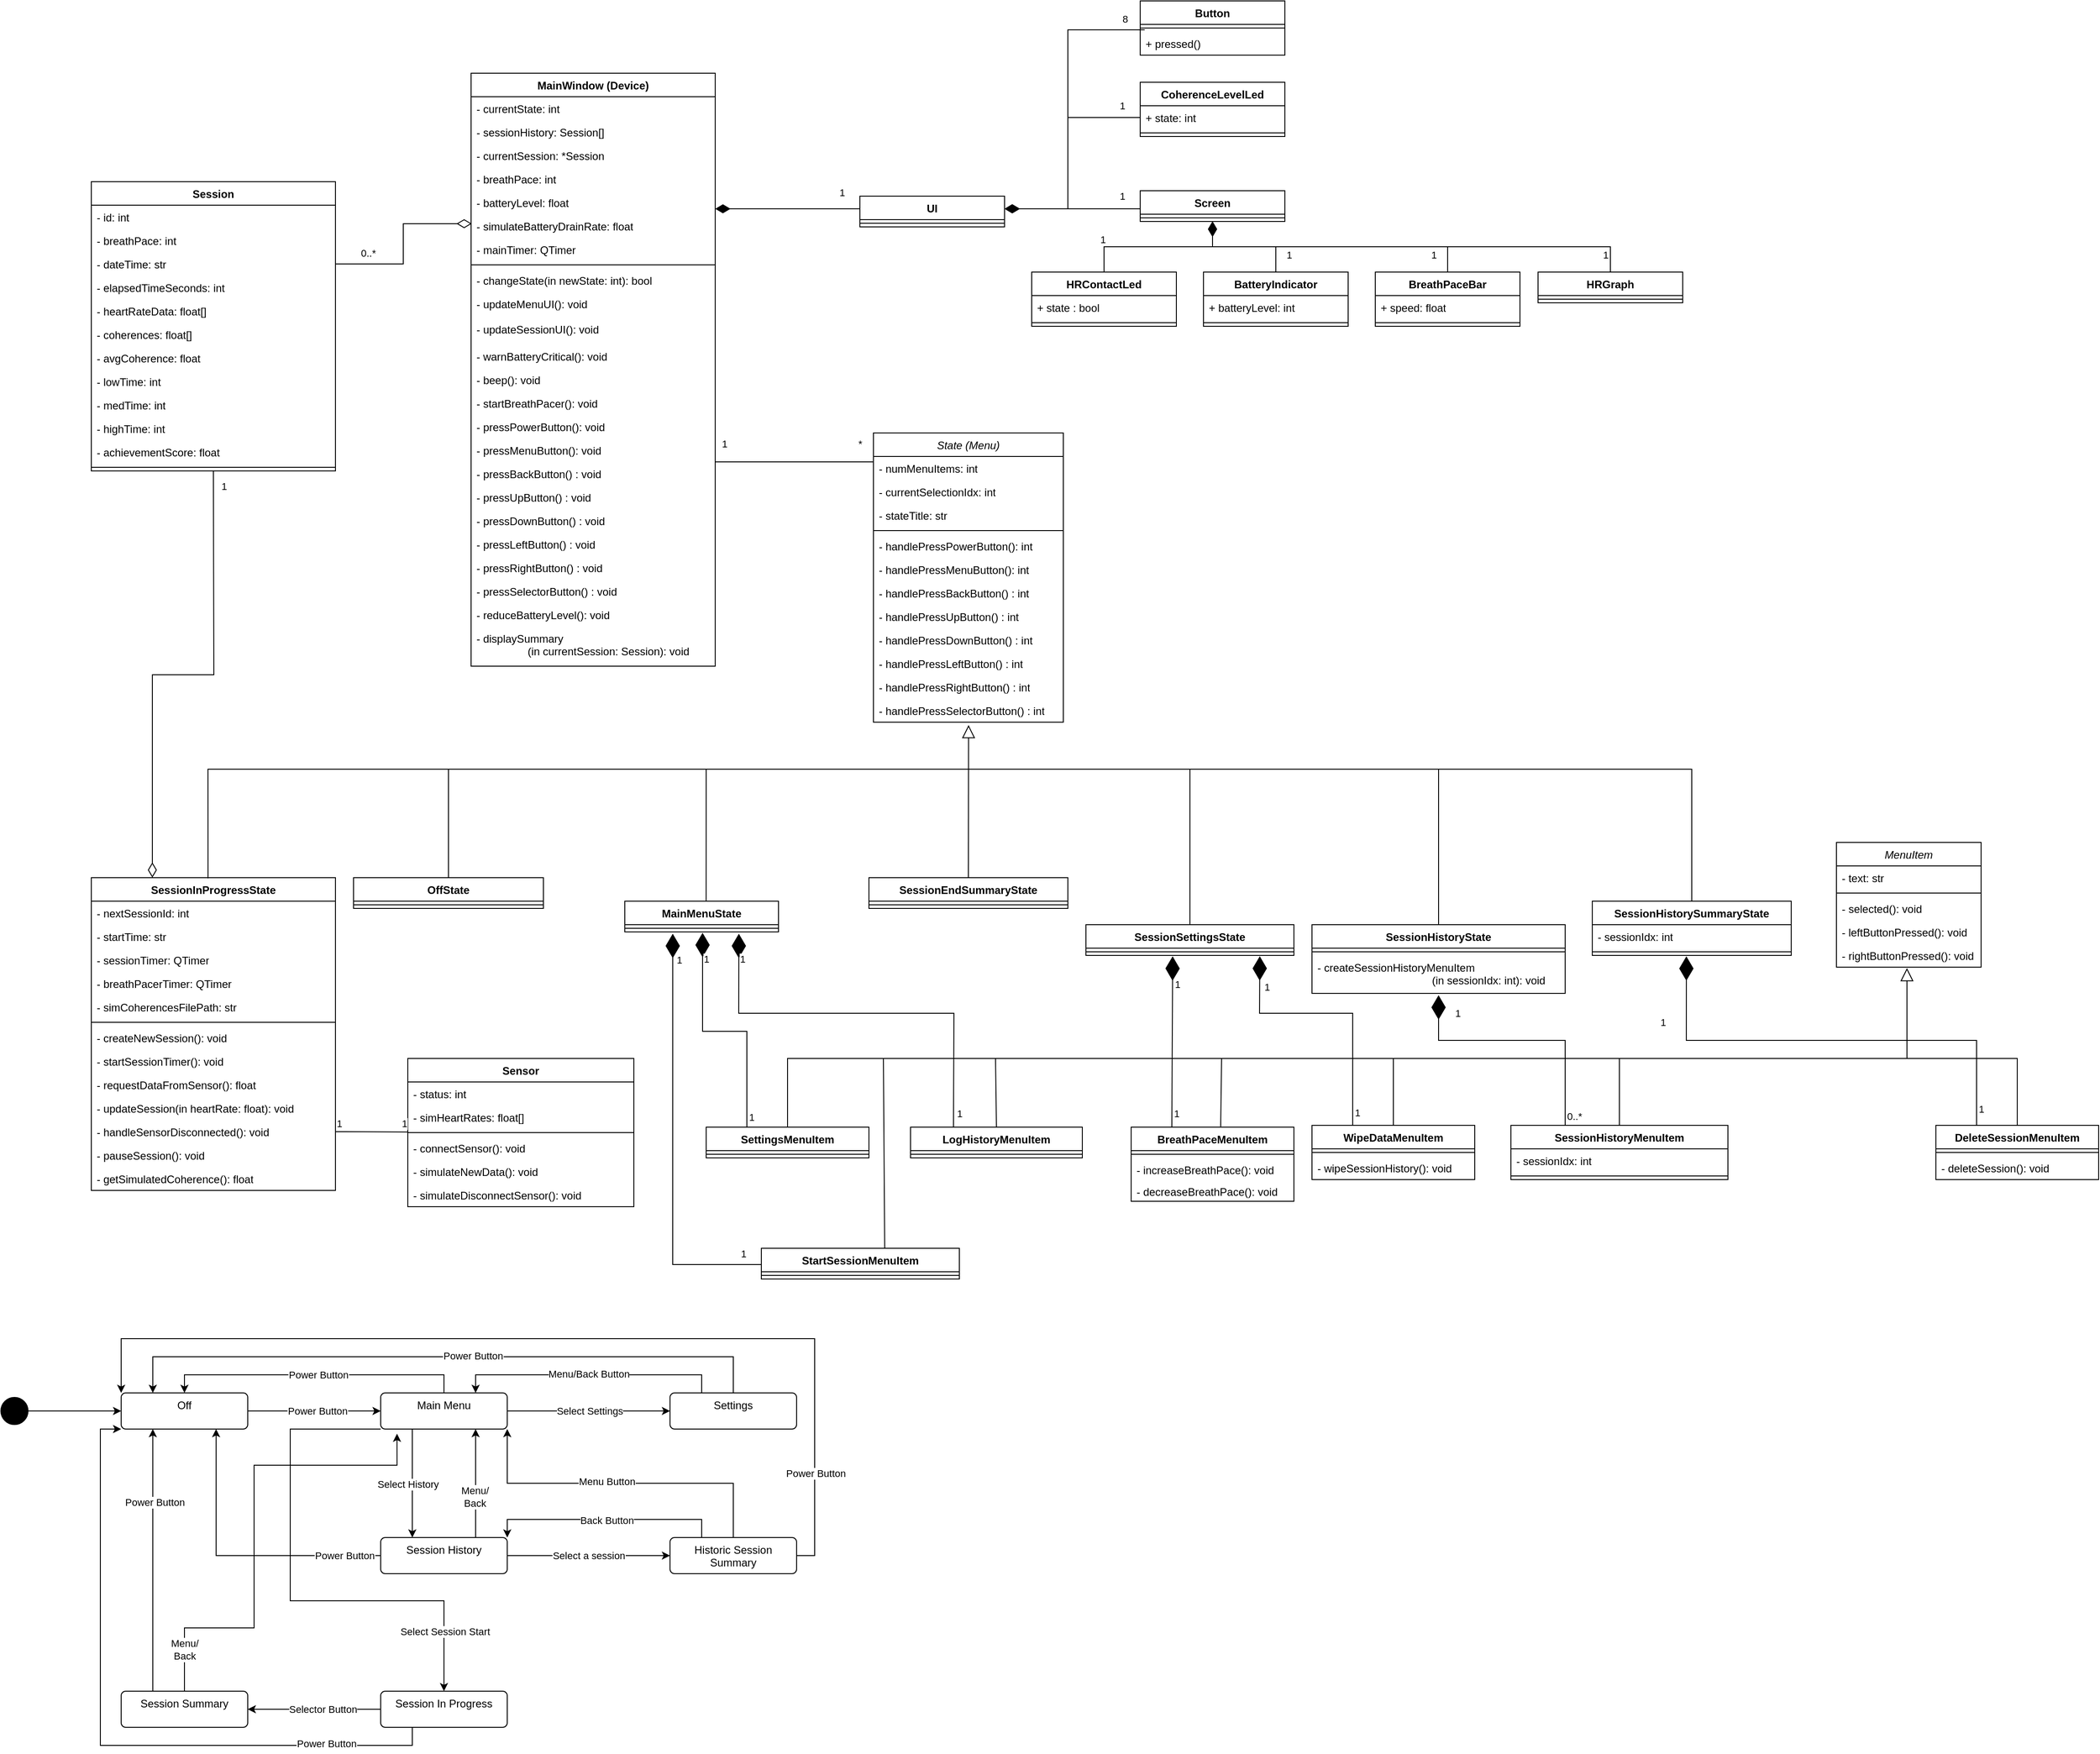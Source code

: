 <mxfile version="21.1.6" type="device">
  <diagram name="Page-1" id="iYqUfFiw8Jmmbv6zQ1Do">
    <mxGraphModel dx="2511" dy="3489" grid="1" gridSize="10" guides="1" tooltips="1" connect="1" arrows="1" fold="1" page="1" pageScale="1" pageWidth="827" pageHeight="1169" math="0" shadow="0">
      <root>
        <mxCell id="0" />
        <mxCell id="1" parent="0" />
        <mxCell id="FOzziEKIpKf2YBldrL9E-5" value="MainWindow (Device)" style="swimlane;fontStyle=1;align=center;verticalAlign=top;childLayout=stackLayout;horizontal=1;startSize=26;horizontalStack=0;resizeParent=1;resizeParentMax=0;resizeLast=0;collapsible=1;marginBottom=0;whiteSpace=wrap;html=1;" parent="1" vertex="1">
          <mxGeometry x="660" y="-880" width="270" height="656" as="geometry" />
        </mxCell>
        <mxCell id="FOzziEKIpKf2YBldrL9E-6" value="- currentState: int" style="text;strokeColor=none;fillColor=none;align=left;verticalAlign=top;spacingLeft=4;spacingRight=4;overflow=hidden;rotatable=0;points=[[0,0.5],[1,0.5]];portConstraint=eastwest;whiteSpace=wrap;html=1;" parent="FOzziEKIpKf2YBldrL9E-5" vertex="1">
          <mxGeometry y="26" width="270" height="26" as="geometry" />
        </mxCell>
        <mxCell id="ISorvKZLmLzE2qO5nAt--166" value="- sessionHistory: Session[]" style="text;strokeColor=none;fillColor=none;align=left;verticalAlign=top;spacingLeft=4;spacingRight=4;overflow=hidden;rotatable=0;points=[[0,0.5],[1,0.5]];portConstraint=eastwest;whiteSpace=wrap;html=1;" parent="FOzziEKIpKf2YBldrL9E-5" vertex="1">
          <mxGeometry y="52" width="270" height="26" as="geometry" />
        </mxCell>
        <mxCell id="zsQ9sIeDxZdNcWnOAN6T-232" value="- currentSession: *Session" style="text;strokeColor=none;fillColor=none;align=left;verticalAlign=top;spacingLeft=4;spacingRight=4;overflow=hidden;rotatable=0;points=[[0,0.5],[1,0.5]];portConstraint=eastwest;whiteSpace=wrap;html=1;" vertex="1" parent="FOzziEKIpKf2YBldrL9E-5">
          <mxGeometry y="78" width="270" height="26" as="geometry" />
        </mxCell>
        <mxCell id="ISorvKZLmLzE2qO5nAt--64" value="- breathPace: int" style="text;strokeColor=none;fillColor=none;align=left;verticalAlign=top;spacingLeft=4;spacingRight=4;overflow=hidden;rotatable=0;points=[[0,0.5],[1,0.5]];portConstraint=eastwest;whiteSpace=wrap;html=1;" parent="FOzziEKIpKf2YBldrL9E-5" vertex="1">
          <mxGeometry y="104" width="270" height="26" as="geometry" />
        </mxCell>
        <mxCell id="ISorvKZLmLzE2qO5nAt--47" value="- batteryLevel: float" style="text;strokeColor=none;fillColor=none;align=left;verticalAlign=top;spacingLeft=4;spacingRight=4;overflow=hidden;rotatable=0;points=[[0,0.5],[1,0.5]];portConstraint=eastwest;whiteSpace=wrap;html=1;" parent="FOzziEKIpKf2YBldrL9E-5" vertex="1">
          <mxGeometry y="130" width="270" height="26" as="geometry" />
        </mxCell>
        <mxCell id="ISorvKZLmLzE2qO5nAt--50" value="- simulateBatteryDrainRate: float" style="text;strokeColor=none;fillColor=none;align=left;verticalAlign=top;spacingLeft=4;spacingRight=4;overflow=hidden;rotatable=0;points=[[0,0.5],[1,0.5]];portConstraint=eastwest;whiteSpace=wrap;html=1;" parent="FOzziEKIpKf2YBldrL9E-5" vertex="1">
          <mxGeometry y="156" width="270" height="26" as="geometry" />
        </mxCell>
        <mxCell id="zsQ9sIeDxZdNcWnOAN6T-88" value="- mainTimer: QTimer" style="text;strokeColor=none;fillColor=none;align=left;verticalAlign=top;spacingLeft=4;spacingRight=4;overflow=hidden;rotatable=0;points=[[0,0.5],[1,0.5]];portConstraint=eastwest;whiteSpace=wrap;html=1;" vertex="1" parent="FOzziEKIpKf2YBldrL9E-5">
          <mxGeometry y="182" width="270" height="26" as="geometry" />
        </mxCell>
        <mxCell id="FOzziEKIpKf2YBldrL9E-7" value="" style="line;strokeWidth=1;fillColor=none;align=left;verticalAlign=middle;spacingTop=-1;spacingLeft=3;spacingRight=3;rotatable=0;labelPosition=right;points=[];portConstraint=eastwest;strokeColor=inherit;" parent="FOzziEKIpKf2YBldrL9E-5" vertex="1">
          <mxGeometry y="208" width="270" height="8" as="geometry" />
        </mxCell>
        <mxCell id="ISorvKZLmLzE2qO5nAt--59" value="- changeState(in newState: int): bool" style="text;strokeColor=none;fillColor=none;align=left;verticalAlign=top;spacingLeft=4;spacingRight=4;overflow=hidden;rotatable=0;points=[[0,0.5],[1,0.5]];portConstraint=eastwest;whiteSpace=wrap;html=1;" parent="FOzziEKIpKf2YBldrL9E-5" vertex="1">
          <mxGeometry y="216" width="270" height="26" as="geometry" />
        </mxCell>
        <mxCell id="zsQ9sIeDxZdNcWnOAN6T-233" value="- updateMenuUI(): void" style="text;strokeColor=none;fillColor=none;align=left;verticalAlign=top;spacingLeft=4;spacingRight=4;overflow=hidden;rotatable=0;points=[[0,0.5],[1,0.5]];portConstraint=eastwest;whiteSpace=wrap;html=1;" vertex="1" parent="FOzziEKIpKf2YBldrL9E-5">
          <mxGeometry y="242" width="270" height="28" as="geometry" />
        </mxCell>
        <mxCell id="zsQ9sIeDxZdNcWnOAN6T-228" value="- updateSessionUI(): void" style="text;strokeColor=none;fillColor=none;align=left;verticalAlign=top;spacingLeft=4;spacingRight=4;overflow=hidden;rotatable=0;points=[[0,0.5],[1,0.5]];portConstraint=eastwest;whiteSpace=wrap;html=1;" vertex="1" parent="FOzziEKIpKf2YBldrL9E-5">
          <mxGeometry y="270" width="270" height="30" as="geometry" />
        </mxCell>
        <mxCell id="zsQ9sIeDxZdNcWnOAN6T-91" value="- warnBatteryCritical(): void" style="text;strokeColor=none;fillColor=none;align=left;verticalAlign=top;spacingLeft=4;spacingRight=4;overflow=hidden;rotatable=0;points=[[0,0.5],[1,0.5]];portConstraint=eastwest;whiteSpace=wrap;html=1;" vertex="1" parent="FOzziEKIpKf2YBldrL9E-5">
          <mxGeometry y="300" width="270" height="26" as="geometry" />
        </mxCell>
        <mxCell id="ISorvKZLmLzE2qO5nAt--68" value="- beep(): void" style="text;strokeColor=none;fillColor=none;align=left;verticalAlign=top;spacingLeft=4;spacingRight=4;overflow=hidden;rotatable=0;points=[[0,0.5],[1,0.5]];portConstraint=eastwest;whiteSpace=wrap;html=1;" parent="FOzziEKIpKf2YBldrL9E-5" vertex="1">
          <mxGeometry y="326" width="270" height="26" as="geometry" />
        </mxCell>
        <mxCell id="zsQ9sIeDxZdNcWnOAN6T-236" value="- startBreathPacer(): void" style="text;strokeColor=none;fillColor=none;align=left;verticalAlign=top;spacingLeft=4;spacingRight=4;overflow=hidden;rotatable=0;points=[[0,0.5],[1,0.5]];portConstraint=eastwest;whiteSpace=wrap;html=1;" vertex="1" parent="FOzziEKIpKf2YBldrL9E-5">
          <mxGeometry y="352" width="270" height="26" as="geometry" />
        </mxCell>
        <mxCell id="ISorvKZLmLzE2qO5nAt--232" value="- pressPowerButton(): void" style="text;strokeColor=none;fillColor=none;align=left;verticalAlign=top;spacingLeft=4;spacingRight=4;overflow=hidden;rotatable=0;points=[[0,0.5],[1,0.5]];portConstraint=eastwest;whiteSpace=wrap;html=1;" parent="FOzziEKIpKf2YBldrL9E-5" vertex="1">
          <mxGeometry y="378" width="270" height="26" as="geometry" />
        </mxCell>
        <mxCell id="ISorvKZLmLzE2qO5nAt--233" value="- pressMenuButton(): void" style="text;strokeColor=none;fillColor=none;align=left;verticalAlign=top;spacingLeft=4;spacingRight=4;overflow=hidden;rotatable=0;points=[[0,0.5],[1,0.5]];portConstraint=eastwest;whiteSpace=wrap;html=1;" parent="FOzziEKIpKf2YBldrL9E-5" vertex="1">
          <mxGeometry y="404" width="270" height="26" as="geometry" />
        </mxCell>
        <mxCell id="ISorvKZLmLzE2qO5nAt--234" value="- pressBackButton() : void" style="text;strokeColor=none;fillColor=none;align=left;verticalAlign=top;spacingLeft=4;spacingRight=4;overflow=hidden;rotatable=0;points=[[0,0.5],[1,0.5]];portConstraint=eastwest;whiteSpace=wrap;html=1;" parent="FOzziEKIpKf2YBldrL9E-5" vertex="1">
          <mxGeometry y="430" width="270" height="26" as="geometry" />
        </mxCell>
        <mxCell id="ISorvKZLmLzE2qO5nAt--235" value="- pressUpButton() : void" style="text;strokeColor=none;fillColor=none;align=left;verticalAlign=top;spacingLeft=4;spacingRight=4;overflow=hidden;rotatable=0;points=[[0,0.5],[1,0.5]];portConstraint=eastwest;whiteSpace=wrap;html=1;" parent="FOzziEKIpKf2YBldrL9E-5" vertex="1">
          <mxGeometry y="456" width="270" height="26" as="geometry" />
        </mxCell>
        <mxCell id="ISorvKZLmLzE2qO5nAt--236" value="- pressDownButton() : void" style="text;strokeColor=none;fillColor=none;align=left;verticalAlign=top;spacingLeft=4;spacingRight=4;overflow=hidden;rotatable=0;points=[[0,0.5],[1,0.5]];portConstraint=eastwest;whiteSpace=wrap;html=1;" parent="FOzziEKIpKf2YBldrL9E-5" vertex="1">
          <mxGeometry y="482" width="270" height="26" as="geometry" />
        </mxCell>
        <mxCell id="ISorvKZLmLzE2qO5nAt--237" value="- pressLeftButton() : void" style="text;strokeColor=none;fillColor=none;align=left;verticalAlign=top;spacingLeft=4;spacingRight=4;overflow=hidden;rotatable=0;points=[[0,0.5],[1,0.5]];portConstraint=eastwest;whiteSpace=wrap;html=1;" parent="FOzziEKIpKf2YBldrL9E-5" vertex="1">
          <mxGeometry y="508" width="270" height="26" as="geometry" />
        </mxCell>
        <mxCell id="ISorvKZLmLzE2qO5nAt--238" value="- pressRightButton() : void" style="text;strokeColor=none;fillColor=none;align=left;verticalAlign=top;spacingLeft=4;spacingRight=4;overflow=hidden;rotatable=0;points=[[0,0.5],[1,0.5]];portConstraint=eastwest;whiteSpace=wrap;html=1;" parent="FOzziEKIpKf2YBldrL9E-5" vertex="1">
          <mxGeometry y="534" width="270" height="26" as="geometry" />
        </mxCell>
        <mxCell id="ISorvKZLmLzE2qO5nAt--239" value="- pressSelectorButton() : void" style="text;strokeColor=none;fillColor=none;align=left;verticalAlign=top;spacingLeft=4;spacingRight=4;overflow=hidden;rotatable=0;points=[[0,0.5],[1,0.5]];portConstraint=eastwest;whiteSpace=wrap;html=1;" parent="FOzziEKIpKf2YBldrL9E-5" vertex="1">
          <mxGeometry y="560" width="270" height="26" as="geometry" />
        </mxCell>
        <mxCell id="zsQ9sIeDxZdNcWnOAN6T-167" value="- reduceBatteryLevel(): void" style="text;strokeColor=none;fillColor=none;align=left;verticalAlign=top;spacingLeft=4;spacingRight=4;overflow=hidden;rotatable=0;points=[[0,0.5],[1,0.5]];portConstraint=eastwest;whiteSpace=wrap;html=1;" vertex="1" parent="FOzziEKIpKf2YBldrL9E-5">
          <mxGeometry y="586" width="270" height="26" as="geometry" />
        </mxCell>
        <mxCell id="zsQ9sIeDxZdNcWnOAN6T-231" value="- displaySummary&lt;br&gt;&amp;nbsp; &amp;nbsp; &amp;nbsp; &amp;nbsp; &amp;nbsp; &amp;nbsp; &amp;nbsp; &amp;nbsp; &amp;nbsp;(in currentSession: Session): void" style="text;strokeColor=none;fillColor=none;align=left;verticalAlign=top;spacingLeft=4;spacingRight=4;overflow=hidden;rotatable=0;points=[[0,0.5],[1,0.5]];portConstraint=eastwest;whiteSpace=wrap;html=1;" vertex="1" parent="FOzziEKIpKf2YBldrL9E-5">
          <mxGeometry y="612" width="270" height="44" as="geometry" />
        </mxCell>
        <mxCell id="FOzziEKIpKf2YBldrL9E-9" value="Sensor" style="swimlane;fontStyle=1;align=center;verticalAlign=top;childLayout=stackLayout;horizontal=1;startSize=26;horizontalStack=0;resizeParent=1;resizeParentMax=0;resizeLast=0;collapsible=1;marginBottom=0;whiteSpace=wrap;html=1;" parent="1" vertex="1">
          <mxGeometry x="590" y="210" width="250" height="164" as="geometry" />
        </mxCell>
        <mxCell id="FOzziEKIpKf2YBldrL9E-10" value="- status: int" style="text;strokeColor=none;fillColor=none;align=left;verticalAlign=top;spacingLeft=4;spacingRight=4;overflow=hidden;rotatable=0;points=[[0,0.5],[1,0.5]];portConstraint=eastwest;whiteSpace=wrap;html=1;" parent="FOzziEKIpKf2YBldrL9E-9" vertex="1">
          <mxGeometry y="26" width="250" height="26" as="geometry" />
        </mxCell>
        <mxCell id="ISorvKZLmLzE2qO5nAt--255" value="- simHeartRates: float[]" style="text;strokeColor=none;fillColor=none;align=left;verticalAlign=top;spacingLeft=4;spacingRight=4;overflow=hidden;rotatable=0;points=[[0,0.5],[1,0.5]];portConstraint=eastwest;whiteSpace=wrap;html=1;" parent="FOzziEKIpKf2YBldrL9E-9" vertex="1">
          <mxGeometry y="52" width="250" height="26" as="geometry" />
        </mxCell>
        <mxCell id="FOzziEKIpKf2YBldrL9E-11" value="" style="line;strokeWidth=1;fillColor=none;align=left;verticalAlign=middle;spacingTop=-1;spacingLeft=3;spacingRight=3;rotatable=0;labelPosition=right;points=[];portConstraint=eastwest;strokeColor=inherit;" parent="FOzziEKIpKf2YBldrL9E-9" vertex="1">
          <mxGeometry y="78" width="250" height="8" as="geometry" />
        </mxCell>
        <mxCell id="FOzziEKIpKf2YBldrL9E-12" value="- connectSensor(): void" style="text;strokeColor=none;fillColor=none;align=left;verticalAlign=top;spacingLeft=4;spacingRight=4;overflow=hidden;rotatable=0;points=[[0,0.5],[1,0.5]];portConstraint=eastwest;whiteSpace=wrap;html=1;" parent="FOzziEKIpKf2YBldrL9E-9" vertex="1">
          <mxGeometry y="86" width="250" height="26" as="geometry" />
        </mxCell>
        <mxCell id="zsQ9sIeDxZdNcWnOAN6T-239" value="- simulateNewData(): void" style="text;strokeColor=none;fillColor=none;align=left;verticalAlign=top;spacingLeft=4;spacingRight=4;overflow=hidden;rotatable=0;points=[[0,0.5],[1,0.5]];portConstraint=eastwest;whiteSpace=wrap;html=1;" vertex="1" parent="FOzziEKIpKf2YBldrL9E-9">
          <mxGeometry y="112" width="250" height="26" as="geometry" />
        </mxCell>
        <mxCell id="zsQ9sIeDxZdNcWnOAN6T-154" value="- simulateDisconnectSensor(): void" style="text;strokeColor=none;fillColor=none;align=left;verticalAlign=top;spacingLeft=4;spacingRight=4;overflow=hidden;rotatable=0;points=[[0,0.5],[1,0.5]];portConstraint=eastwest;whiteSpace=wrap;html=1;" vertex="1" parent="FOzziEKIpKf2YBldrL9E-9">
          <mxGeometry y="138" width="250" height="26" as="geometry" />
        </mxCell>
        <mxCell id="ISorvKZLmLzE2qO5nAt--5" value="Button" style="swimlane;fontStyle=1;align=center;verticalAlign=top;childLayout=stackLayout;horizontal=1;startSize=26;horizontalStack=0;resizeParent=1;resizeParentMax=0;resizeLast=0;collapsible=1;marginBottom=0;whiteSpace=wrap;html=1;" parent="1" vertex="1">
          <mxGeometry x="1400" y="-960" width="160" height="60" as="geometry" />
        </mxCell>
        <mxCell id="ISorvKZLmLzE2qO5nAt--7" value="" style="line;strokeWidth=1;fillColor=none;align=left;verticalAlign=middle;spacingTop=-1;spacingLeft=3;spacingRight=3;rotatable=0;labelPosition=right;points=[];portConstraint=eastwest;strokeColor=inherit;" parent="ISorvKZLmLzE2qO5nAt--5" vertex="1">
          <mxGeometry y="26" width="160" height="8" as="geometry" />
        </mxCell>
        <mxCell id="ISorvKZLmLzE2qO5nAt--28" value="+ pressed()" style="text;strokeColor=none;fillColor=none;align=left;verticalAlign=top;spacingLeft=4;spacingRight=4;overflow=hidden;rotatable=0;points=[[0,0.5],[1,0.5]];portConstraint=eastwest;whiteSpace=wrap;html=1;" parent="ISorvKZLmLzE2qO5nAt--5" vertex="1">
          <mxGeometry y="34" width="160" height="26" as="geometry" />
        </mxCell>
        <mxCell id="ISorvKZLmLzE2qO5nAt--96" value="&lt;span style=&quot;font-weight: 400;&quot;&gt;&lt;i&gt;State (Menu)&lt;/i&gt;&lt;/span&gt;" style="swimlane;fontStyle=1;align=center;verticalAlign=top;childLayout=stackLayout;horizontal=1;startSize=26;horizontalStack=0;resizeParent=1;resizeParentMax=0;resizeLast=0;collapsible=1;marginBottom=0;whiteSpace=wrap;html=1;" parent="1" vertex="1">
          <mxGeometry x="1105" y="-482" width="210" height="320" as="geometry" />
        </mxCell>
        <mxCell id="ISorvKZLmLzE2qO5nAt--230" value="- numMenuItems: int" style="text;strokeColor=none;fillColor=none;align=left;verticalAlign=top;spacingLeft=4;spacingRight=4;overflow=hidden;rotatable=0;points=[[0,0.5],[1,0.5]];portConstraint=eastwest;whiteSpace=wrap;html=1;" parent="ISorvKZLmLzE2qO5nAt--96" vertex="1">
          <mxGeometry y="26" width="210" height="26" as="geometry" />
        </mxCell>
        <mxCell id="ISorvKZLmLzE2qO5nAt--231" value="- currentSelectionIdx: int" style="text;strokeColor=none;fillColor=none;align=left;verticalAlign=top;spacingLeft=4;spacingRight=4;overflow=hidden;rotatable=0;points=[[0,0.5],[1,0.5]];portConstraint=eastwest;whiteSpace=wrap;html=1;" parent="ISorvKZLmLzE2qO5nAt--96" vertex="1">
          <mxGeometry y="52" width="210" height="26" as="geometry" />
        </mxCell>
        <mxCell id="zsQ9sIeDxZdNcWnOAN6T-246" value="- stateTitle: str" style="text;strokeColor=none;fillColor=none;align=left;verticalAlign=top;spacingLeft=4;spacingRight=4;overflow=hidden;rotatable=0;points=[[0,0.5],[1,0.5]];portConstraint=eastwest;whiteSpace=wrap;html=1;" vertex="1" parent="ISorvKZLmLzE2qO5nAt--96">
          <mxGeometry y="78" width="210" height="26" as="geometry" />
        </mxCell>
        <mxCell id="ISorvKZLmLzE2qO5nAt--98" value="" style="line;strokeWidth=1;fillColor=none;align=left;verticalAlign=middle;spacingTop=-1;spacingLeft=3;spacingRight=3;rotatable=0;labelPosition=right;points=[];portConstraint=eastwest;strokeColor=inherit;" parent="ISorvKZLmLzE2qO5nAt--96" vertex="1">
          <mxGeometry y="104" width="210" height="8" as="geometry" />
        </mxCell>
        <mxCell id="ISorvKZLmLzE2qO5nAt--101" value="- handlePressPowerButton(): int" style="text;strokeColor=none;fillColor=none;align=left;verticalAlign=top;spacingLeft=4;spacingRight=4;overflow=hidden;rotatable=0;points=[[0,0.5],[1,0.5]];portConstraint=eastwest;whiteSpace=wrap;html=1;" parent="ISorvKZLmLzE2qO5nAt--96" vertex="1">
          <mxGeometry y="112" width="210" height="26" as="geometry" />
        </mxCell>
        <mxCell id="ISorvKZLmLzE2qO5nAt--100" value="- handlePressMenuButton(): int" style="text;strokeColor=none;fillColor=none;align=left;verticalAlign=top;spacingLeft=4;spacingRight=4;overflow=hidden;rotatable=0;points=[[0,0.5],[1,0.5]];portConstraint=eastwest;whiteSpace=wrap;html=1;" parent="ISorvKZLmLzE2qO5nAt--96" vertex="1">
          <mxGeometry y="138" width="210" height="26" as="geometry" />
        </mxCell>
        <mxCell id="ISorvKZLmLzE2qO5nAt--102" value="- handlePressBackButton() : int" style="text;strokeColor=none;fillColor=none;align=left;verticalAlign=top;spacingLeft=4;spacingRight=4;overflow=hidden;rotatable=0;points=[[0,0.5],[1,0.5]];portConstraint=eastwest;whiteSpace=wrap;html=1;" parent="ISorvKZLmLzE2qO5nAt--96" vertex="1">
          <mxGeometry y="164" width="210" height="26" as="geometry" />
        </mxCell>
        <mxCell id="ISorvKZLmLzE2qO5nAt--103" value="- handlePressUpButton() : int" style="text;strokeColor=none;fillColor=none;align=left;verticalAlign=top;spacingLeft=4;spacingRight=4;overflow=hidden;rotatable=0;points=[[0,0.5],[1,0.5]];portConstraint=eastwest;whiteSpace=wrap;html=1;" parent="ISorvKZLmLzE2qO5nAt--96" vertex="1">
          <mxGeometry y="190" width="210" height="26" as="geometry" />
        </mxCell>
        <mxCell id="ISorvKZLmLzE2qO5nAt--104" value="- handlePressDownButton() : int" style="text;strokeColor=none;fillColor=none;align=left;verticalAlign=top;spacingLeft=4;spacingRight=4;overflow=hidden;rotatable=0;points=[[0,0.5],[1,0.5]];portConstraint=eastwest;whiteSpace=wrap;html=1;" parent="ISorvKZLmLzE2qO5nAt--96" vertex="1">
          <mxGeometry y="216" width="210" height="26" as="geometry" />
        </mxCell>
        <mxCell id="ISorvKZLmLzE2qO5nAt--105" value="- handlePressLeftButton() : int" style="text;strokeColor=none;fillColor=none;align=left;verticalAlign=top;spacingLeft=4;spacingRight=4;overflow=hidden;rotatable=0;points=[[0,0.5],[1,0.5]];portConstraint=eastwest;whiteSpace=wrap;html=1;" parent="ISorvKZLmLzE2qO5nAt--96" vertex="1">
          <mxGeometry y="242" width="210" height="26" as="geometry" />
        </mxCell>
        <mxCell id="ISorvKZLmLzE2qO5nAt--106" value="- handlePressRightButton() : int" style="text;strokeColor=none;fillColor=none;align=left;verticalAlign=top;spacingLeft=4;spacingRight=4;overflow=hidden;rotatable=0;points=[[0,0.5],[1,0.5]];portConstraint=eastwest;whiteSpace=wrap;html=1;" parent="ISorvKZLmLzE2qO5nAt--96" vertex="1">
          <mxGeometry y="268" width="210" height="26" as="geometry" />
        </mxCell>
        <mxCell id="ISorvKZLmLzE2qO5nAt--107" value="- handlePressSelectorButton() : int" style="text;strokeColor=none;fillColor=none;align=left;verticalAlign=top;spacingLeft=4;spacingRight=4;overflow=hidden;rotatable=0;points=[[0,0.5],[1,0.5]];portConstraint=eastwest;whiteSpace=wrap;html=1;" parent="ISorvKZLmLzE2qO5nAt--96" vertex="1">
          <mxGeometry y="294" width="210" height="26" as="geometry" />
        </mxCell>
        <mxCell id="ISorvKZLmLzE2qO5nAt--108" value="OffState" style="swimlane;fontStyle=1;align=center;verticalAlign=top;childLayout=stackLayout;horizontal=1;startSize=26;horizontalStack=0;resizeParent=1;resizeParentMax=0;resizeLast=0;collapsible=1;marginBottom=0;whiteSpace=wrap;html=1;" parent="1" vertex="1">
          <mxGeometry x="530" y="10" width="210" height="34" as="geometry" />
        </mxCell>
        <mxCell id="ISorvKZLmLzE2qO5nAt--109" value="" style="line;strokeWidth=1;fillColor=none;align=left;verticalAlign=middle;spacingTop=-1;spacingLeft=3;spacingRight=3;rotatable=0;labelPosition=right;points=[];portConstraint=eastwest;strokeColor=inherit;" parent="ISorvKZLmLzE2qO5nAt--108" vertex="1">
          <mxGeometry y="26" width="210" height="8" as="geometry" />
        </mxCell>
        <mxCell id="ISorvKZLmLzE2qO5nAt--118" value="MainMenuState" style="swimlane;fontStyle=1;align=center;verticalAlign=top;childLayout=stackLayout;horizontal=1;startSize=26;horizontalStack=0;resizeParent=1;resizeParentMax=0;resizeLast=0;collapsible=1;marginBottom=0;whiteSpace=wrap;html=1;" parent="1" vertex="1">
          <mxGeometry x="830" y="36" width="170" height="34" as="geometry" />
        </mxCell>
        <mxCell id="ISorvKZLmLzE2qO5nAt--119" value="" style="line;strokeWidth=1;fillColor=none;align=left;verticalAlign=middle;spacingTop=-1;spacingLeft=3;spacingRight=3;rotatable=0;labelPosition=right;points=[];portConstraint=eastwest;strokeColor=inherit;" parent="ISorvKZLmLzE2qO5nAt--118" vertex="1">
          <mxGeometry y="26" width="170" height="8" as="geometry" />
        </mxCell>
        <mxCell id="ISorvKZLmLzE2qO5nAt--131" value="SessionSettingsState" style="swimlane;fontStyle=1;align=center;verticalAlign=top;childLayout=stackLayout;horizontal=1;startSize=26;horizontalStack=0;resizeParent=1;resizeParentMax=0;resizeLast=0;collapsible=1;marginBottom=0;whiteSpace=wrap;html=1;" parent="1" vertex="1">
          <mxGeometry x="1340" y="62" width="230" height="34" as="geometry" />
        </mxCell>
        <mxCell id="ISorvKZLmLzE2qO5nAt--134" value="" style="line;strokeWidth=1;fillColor=none;align=left;verticalAlign=middle;spacingTop=-1;spacingLeft=3;spacingRight=3;rotatable=0;labelPosition=right;points=[];portConstraint=eastwest;strokeColor=inherit;" parent="ISorvKZLmLzE2qO5nAt--131" vertex="1">
          <mxGeometry y="26" width="230" height="8" as="geometry" />
        </mxCell>
        <mxCell id="ISorvKZLmLzE2qO5nAt--143" value="SessionInProgressState" style="swimlane;fontStyle=1;align=center;verticalAlign=top;childLayout=stackLayout;horizontal=1;startSize=26;horizontalStack=0;resizeParent=1;resizeParentMax=0;resizeLast=0;collapsible=1;marginBottom=0;whiteSpace=wrap;html=1;" parent="1" vertex="1">
          <mxGeometry x="240" y="10" width="270" height="346" as="geometry" />
        </mxCell>
        <mxCell id="ISorvKZLmLzE2qO5nAt--61" value="- nextSessionId: int" style="text;strokeColor=none;fillColor=none;align=left;verticalAlign=top;spacingLeft=4;spacingRight=4;overflow=hidden;rotatable=0;points=[[0,0.5],[1,0.5]];portConstraint=eastwest;whiteSpace=wrap;html=1;" parent="ISorvKZLmLzE2qO5nAt--143" vertex="1">
          <mxGeometry y="26" width="270" height="26" as="geometry" />
        </mxCell>
        <mxCell id="zsQ9sIeDxZdNcWnOAN6T-139" value="- startTime: str" style="text;strokeColor=none;fillColor=none;align=left;verticalAlign=top;spacingLeft=4;spacingRight=4;overflow=hidden;rotatable=0;points=[[0,0.5],[1,0.5]];portConstraint=eastwest;whiteSpace=wrap;html=1;" vertex="1" parent="ISorvKZLmLzE2qO5nAt--143">
          <mxGeometry y="52" width="270" height="26" as="geometry" />
        </mxCell>
        <mxCell id="zsQ9sIeDxZdNcWnOAN6T-102" value="- sessionTimer: QTimer" style="text;strokeColor=none;fillColor=none;align=left;verticalAlign=top;spacingLeft=4;spacingRight=4;overflow=hidden;rotatable=0;points=[[0,0.5],[1,0.5]];portConstraint=eastwest;whiteSpace=wrap;html=1;" vertex="1" parent="ISorvKZLmLzE2qO5nAt--143">
          <mxGeometry y="78" width="270" height="26" as="geometry" />
        </mxCell>
        <mxCell id="zsQ9sIeDxZdNcWnOAN6T-162" value="- breathPacerTimer: QTimer" style="text;strokeColor=none;fillColor=none;align=left;verticalAlign=top;spacingLeft=4;spacingRight=4;overflow=hidden;rotatable=0;points=[[0,0.5],[1,0.5]];portConstraint=eastwest;whiteSpace=wrap;html=1;" vertex="1" parent="ISorvKZLmLzE2qO5nAt--143">
          <mxGeometry y="104" width="270" height="26" as="geometry" />
        </mxCell>
        <mxCell id="zsQ9sIeDxZdNcWnOAN6T-245" value="- simCoherencesFilePath: str" style="text;strokeColor=none;fillColor=none;align=left;verticalAlign=top;spacingLeft=4;spacingRight=4;overflow=hidden;rotatable=0;points=[[0,0.5],[1,0.5]];portConstraint=eastwest;whiteSpace=wrap;html=1;" vertex="1" parent="ISorvKZLmLzE2qO5nAt--143">
          <mxGeometry y="130" width="270" height="26" as="geometry" />
        </mxCell>
        <mxCell id="ISorvKZLmLzE2qO5nAt--146" value="" style="line;strokeWidth=1;fillColor=none;align=left;verticalAlign=middle;spacingTop=-1;spacingLeft=3;spacingRight=3;rotatable=0;labelPosition=right;points=[];portConstraint=eastwest;strokeColor=inherit;" parent="ISorvKZLmLzE2qO5nAt--143" vertex="1">
          <mxGeometry y="156" width="270" height="8" as="geometry" />
        </mxCell>
        <mxCell id="zsQ9sIeDxZdNcWnOAN6T-224" value="- createNewSession(): void" style="text;strokeColor=none;fillColor=none;align=left;verticalAlign=top;spacingLeft=4;spacingRight=4;overflow=hidden;rotatable=0;points=[[0,0.5],[1,0.5]];portConstraint=eastwest;whiteSpace=wrap;html=1;" vertex="1" parent="ISorvKZLmLzE2qO5nAt--143">
          <mxGeometry y="164" width="270" height="26" as="geometry" />
        </mxCell>
        <mxCell id="zsQ9sIeDxZdNcWnOAN6T-237" value="- startSessionTimer(): void" style="text;strokeColor=none;fillColor=none;align=left;verticalAlign=top;spacingLeft=4;spacingRight=4;overflow=hidden;rotatable=0;points=[[0,0.5],[1,0.5]];portConstraint=eastwest;whiteSpace=wrap;html=1;" vertex="1" parent="ISorvKZLmLzE2qO5nAt--143">
          <mxGeometry y="190" width="270" height="26" as="geometry" />
        </mxCell>
        <mxCell id="zsQ9sIeDxZdNcWnOAN6T-238" value="- requestDataFromSensor(): float" style="text;strokeColor=none;fillColor=none;align=left;verticalAlign=top;spacingLeft=4;spacingRight=4;overflow=hidden;rotatable=0;points=[[0,0.5],[1,0.5]];portConstraint=eastwest;whiteSpace=wrap;html=1;" vertex="1" parent="ISorvKZLmLzE2qO5nAt--143">
          <mxGeometry y="216" width="270" height="26" as="geometry" />
        </mxCell>
        <mxCell id="zsQ9sIeDxZdNcWnOAN6T-240" value="- updateSession(in heartRate: float): void" style="text;strokeColor=none;fillColor=none;align=left;verticalAlign=top;spacingLeft=4;spacingRight=4;overflow=hidden;rotatable=0;points=[[0,0.5],[1,0.5]];portConstraint=eastwest;whiteSpace=wrap;html=1;fontStyle=0" vertex="1" parent="ISorvKZLmLzE2qO5nAt--143">
          <mxGeometry y="242" width="270" height="26" as="geometry" />
        </mxCell>
        <mxCell id="zsQ9sIeDxZdNcWnOAN6T-92" value="- handleSensorDisconnected(): void" style="text;strokeColor=none;fillColor=none;align=left;verticalAlign=top;spacingLeft=4;spacingRight=4;overflow=hidden;rotatable=0;points=[[0,0.5],[1,0.5]];portConstraint=eastwest;whiteSpace=wrap;html=1;" vertex="1" parent="ISorvKZLmLzE2qO5nAt--143">
          <mxGeometry y="268" width="270" height="26" as="geometry" />
        </mxCell>
        <mxCell id="zsQ9sIeDxZdNcWnOAN6T-153" value="- pauseSession(): void" style="text;strokeColor=none;fillColor=none;align=left;verticalAlign=top;spacingLeft=4;spacingRight=4;overflow=hidden;rotatable=0;points=[[0,0.5],[1,0.5]];portConstraint=eastwest;whiteSpace=wrap;html=1;fontStyle=0" vertex="1" parent="ISorvKZLmLzE2qO5nAt--143">
          <mxGeometry y="294" width="270" height="26" as="geometry" />
        </mxCell>
        <mxCell id="zsQ9sIeDxZdNcWnOAN6T-242" value="- getSimulatedCoherence(): float" style="text;strokeColor=none;fillColor=none;align=left;verticalAlign=top;spacingLeft=4;spacingRight=4;overflow=hidden;rotatable=0;points=[[0,0.5],[1,0.5]];portConstraint=eastwest;whiteSpace=wrap;html=1;fontStyle=0" vertex="1" parent="ISorvKZLmLzE2qO5nAt--143">
          <mxGeometry y="320" width="270" height="26" as="geometry" />
        </mxCell>
        <mxCell id="ISorvKZLmLzE2qO5nAt--167" value="SessionEndSummaryState" style="swimlane;fontStyle=1;align=center;verticalAlign=top;childLayout=stackLayout;horizontal=1;startSize=26;horizontalStack=0;resizeParent=1;resizeParentMax=0;resizeLast=0;collapsible=1;marginBottom=0;whiteSpace=wrap;html=1;" parent="1" vertex="1">
          <mxGeometry x="1100" y="10" width="220" height="34" as="geometry" />
        </mxCell>
        <mxCell id="ISorvKZLmLzE2qO5nAt--178" value="" style="line;strokeWidth=1;fillColor=none;align=left;verticalAlign=middle;spacingTop=-1;spacingLeft=3;spacingRight=3;rotatable=0;labelPosition=right;points=[];portConstraint=eastwest;strokeColor=inherit;" parent="ISorvKZLmLzE2qO5nAt--167" vertex="1">
          <mxGeometry y="26" width="220" height="8" as="geometry" />
        </mxCell>
        <mxCell id="ISorvKZLmLzE2qO5nAt--190" value="SessionHistoryState" style="swimlane;fontStyle=1;align=center;verticalAlign=top;childLayout=stackLayout;horizontal=1;startSize=26;horizontalStack=0;resizeParent=1;resizeParentMax=0;resizeLast=0;collapsible=1;marginBottom=0;whiteSpace=wrap;html=1;" parent="1" vertex="1">
          <mxGeometry x="1590" y="62" width="280" height="76" as="geometry" />
        </mxCell>
        <mxCell id="ISorvKZLmLzE2qO5nAt--193" value="" style="line;strokeWidth=1;fillColor=none;align=left;verticalAlign=middle;spacingTop=-1;spacingLeft=3;spacingRight=3;rotatable=0;labelPosition=right;points=[];portConstraint=eastwest;strokeColor=inherit;" parent="ISorvKZLmLzE2qO5nAt--190" vertex="1">
          <mxGeometry y="26" width="280" height="8" as="geometry" />
        </mxCell>
        <mxCell id="zsQ9sIeDxZdNcWnOAN6T-227" value="- createSessionHistoryMenuItem&lt;br&gt;&amp;nbsp; &amp;nbsp; &amp;nbsp; &amp;nbsp; &amp;nbsp; &amp;nbsp; &amp;nbsp; &amp;nbsp; &amp;nbsp; &amp;nbsp; &amp;nbsp; &amp;nbsp; &amp;nbsp; &amp;nbsp; &amp;nbsp; &amp;nbsp; &amp;nbsp; &amp;nbsp; &amp;nbsp; (in sessionIdx: int): void" style="text;strokeColor=none;fillColor=none;align=left;verticalAlign=top;spacingLeft=4;spacingRight=4;overflow=hidden;rotatable=0;points=[[0,0.5],[1,0.5]];portConstraint=eastwest;whiteSpace=wrap;html=1;fontStyle=0" vertex="1" parent="ISorvKZLmLzE2qO5nAt--190">
          <mxGeometry y="34" width="280" height="42" as="geometry" />
        </mxCell>
        <mxCell id="ISorvKZLmLzE2qO5nAt--205" value="SessionHistorySummaryState" style="swimlane;fontStyle=1;align=center;verticalAlign=top;childLayout=stackLayout;horizontal=1;startSize=26;horizontalStack=0;resizeParent=1;resizeParentMax=0;resizeLast=0;collapsible=1;marginBottom=0;whiteSpace=wrap;html=1;" parent="1" vertex="1">
          <mxGeometry x="1900" y="36" width="220" height="60" as="geometry" />
        </mxCell>
        <mxCell id="zsQ9sIeDxZdNcWnOAN6T-101" value="- sessionIdx: int" style="text;strokeColor=none;fillColor=none;align=left;verticalAlign=top;spacingLeft=4;spacingRight=4;overflow=hidden;rotatable=0;points=[[0,0.5],[1,0.5]];portConstraint=eastwest;whiteSpace=wrap;html=1;" vertex="1" parent="ISorvKZLmLzE2qO5nAt--205">
          <mxGeometry y="26" width="220" height="26" as="geometry" />
        </mxCell>
        <mxCell id="ISorvKZLmLzE2qO5nAt--206" value="" style="line;strokeWidth=1;fillColor=none;align=left;verticalAlign=middle;spacingTop=-1;spacingLeft=3;spacingRight=3;rotatable=0;labelPosition=right;points=[];portConstraint=eastwest;strokeColor=inherit;" parent="ISorvKZLmLzE2qO5nAt--205" vertex="1">
          <mxGeometry y="52" width="220" height="8" as="geometry" />
        </mxCell>
        <mxCell id="ISorvKZLmLzE2qO5nAt--265" value="" style="endArrow=block;endFill=0;endSize=12;html=1;rounded=0;entryX=0.501;entryY=1.122;entryDx=0;entryDy=0;entryPerimeter=0;exitX=0.5;exitY=0;exitDx=0;exitDy=0;" parent="1" source="ISorvKZLmLzE2qO5nAt--167" target="ISorvKZLmLzE2qO5nAt--107" edge="1">
          <mxGeometry width="160" relative="1" as="geometry">
            <mxPoint x="680" y="-80" as="sourcePoint" />
            <mxPoint x="840" y="-80" as="targetPoint" />
          </mxGeometry>
        </mxCell>
        <mxCell id="ISorvKZLmLzE2qO5nAt--266" value="" style="endArrow=none;html=1;rounded=0;exitX=0.478;exitY=0.002;exitDx=0;exitDy=0;exitPerimeter=0;" parent="1" source="ISorvKZLmLzE2qO5nAt--143" edge="1">
          <mxGeometry width="50" height="50" relative="1" as="geometry">
            <mxPoint x="1160" y="-60" as="sourcePoint" />
            <mxPoint x="1210" y="-110" as="targetPoint" />
            <Array as="points">
              <mxPoint x="369" y="-110" />
              <mxPoint x="965" y="-110" />
            </Array>
          </mxGeometry>
        </mxCell>
        <mxCell id="ISorvKZLmLzE2qO5nAt--267" value="" style="endArrow=none;html=1;rounded=0;exitX=0.529;exitY=0.004;exitDx=0;exitDy=0;exitPerimeter=0;" parent="1" source="ISorvKZLmLzE2qO5nAt--118" edge="1">
          <mxGeometry width="50" height="50" relative="1" as="geometry">
            <mxPoint x="1280" y="-40" as="sourcePoint" />
            <mxPoint x="970" y="-110" as="targetPoint" />
            <Array as="points">
              <mxPoint x="920" y="-110" />
            </Array>
          </mxGeometry>
        </mxCell>
        <mxCell id="ISorvKZLmLzE2qO5nAt--268" value="" style="endArrow=none;html=1;rounded=0;exitX=0.5;exitY=0;exitDx=0;exitDy=0;" parent="1" source="ISorvKZLmLzE2qO5nAt--108" edge="1">
          <mxGeometry width="50" height="50" relative="1" as="geometry">
            <mxPoint x="470" y="10" as="sourcePoint" />
            <mxPoint x="1210" y="-110" as="targetPoint" />
            <Array as="points">
              <mxPoint x="635" y="-110" />
            </Array>
          </mxGeometry>
        </mxCell>
        <mxCell id="ISorvKZLmLzE2qO5nAt--270" value="" style="endArrow=none;html=1;rounded=0;entryX=0.5;entryY=0;entryDx=0;entryDy=0;" parent="1" target="ISorvKZLmLzE2qO5nAt--131" edge="1">
          <mxGeometry width="50" height="50" relative="1" as="geometry">
            <mxPoint x="1210" y="-110" as="sourcePoint" />
            <mxPoint x="1330" y="-90" as="targetPoint" />
            <Array as="points">
              <mxPoint x="1455" y="-110" />
            </Array>
          </mxGeometry>
        </mxCell>
        <mxCell id="ISorvKZLmLzE2qO5nAt--271" value="" style="endArrow=none;html=1;rounded=0;entryX=0.5;entryY=0;entryDx=0;entryDy=0;" parent="1" target="ISorvKZLmLzE2qO5nAt--190" edge="1">
          <mxGeometry width="50" height="50" relative="1" as="geometry">
            <mxPoint x="1450" y="-110" as="sourcePoint" />
            <mxPoint x="1695" y="10" as="targetPoint" />
            <Array as="points">
              <mxPoint x="1730" y="-110" />
            </Array>
          </mxGeometry>
        </mxCell>
        <mxCell id="ISorvKZLmLzE2qO5nAt--272" value="" style="endArrow=none;html=1;rounded=0;entryX=0.5;entryY=0;entryDx=0;entryDy=0;" parent="1" target="ISorvKZLmLzE2qO5nAt--205" edge="1">
          <mxGeometry width="50" height="50" relative="1" as="geometry">
            <mxPoint x="1730" y="-110" as="sourcePoint" />
            <mxPoint x="1975" y="10" as="targetPoint" />
            <Array as="points">
              <mxPoint x="2010" y="-110" />
            </Array>
          </mxGeometry>
        </mxCell>
        <mxCell id="ISorvKZLmLzE2qO5nAt--273" value="" style="endArrow=none;endFill=0;endSize=12;html=1;rounded=0;strokeColor=#000000;elbow=vertical;startArrow=none;startFill=0;startSize=12;entryX=0;entryY=0.231;entryDx=0;entryDy=0;entryPerimeter=0;" parent="1" target="ISorvKZLmLzE2qO5nAt--230" edge="1">
          <mxGeometry width="160" relative="1" as="geometry">
            <mxPoint x="930" y="-450" as="sourcePoint" />
            <mxPoint x="1100" y="-450" as="targetPoint" />
          </mxGeometry>
        </mxCell>
        <mxCell id="ISorvKZLmLzE2qO5nAt--274" value="*" style="edgeLabel;html=1;align=center;verticalAlign=middle;resizable=0;points=[];" parent="ISorvKZLmLzE2qO5nAt--273" vertex="1" connectable="0">
          <mxGeometry x="0.755" y="1" relative="1" as="geometry">
            <mxPoint x="6" y="-19" as="offset" />
          </mxGeometry>
        </mxCell>
        <mxCell id="ISorvKZLmLzE2qO5nAt--275" value="1" style="edgeLabel;html=1;align=center;verticalAlign=middle;resizable=0;points=[];" parent="ISorvKZLmLzE2qO5nAt--273" vertex="1" connectable="0">
          <mxGeometry x="-0.74" y="1" relative="1" as="geometry">
            <mxPoint x="-13" y="-19" as="offset" />
          </mxGeometry>
        </mxCell>
        <mxCell id="zsQ9sIeDxZdNcWnOAN6T-1" value="HRContactLed" style="swimlane;fontStyle=1;align=center;verticalAlign=top;childLayout=stackLayout;horizontal=1;startSize=26;horizontalStack=0;resizeParent=1;resizeParentMax=0;resizeLast=0;collapsible=1;marginBottom=0;whiteSpace=wrap;html=1;" vertex="1" parent="1">
          <mxGeometry x="1280" y="-660" width="160" height="60" as="geometry" />
        </mxCell>
        <mxCell id="zsQ9sIeDxZdNcWnOAN6T-5" value="+ state : bool" style="text;strokeColor=none;fillColor=none;align=left;verticalAlign=top;spacingLeft=4;spacingRight=4;overflow=hidden;rotatable=0;points=[[0,0.5],[1,0.5]];portConstraint=eastwest;whiteSpace=wrap;html=1;" vertex="1" parent="zsQ9sIeDxZdNcWnOAN6T-1">
          <mxGeometry y="26" width="160" height="26" as="geometry" />
        </mxCell>
        <mxCell id="zsQ9sIeDxZdNcWnOAN6T-2" value="" style="line;strokeWidth=1;fillColor=none;align=left;verticalAlign=middle;spacingTop=-1;spacingLeft=3;spacingRight=3;rotatable=0;labelPosition=right;points=[];portConstraint=eastwest;strokeColor=inherit;" vertex="1" parent="zsQ9sIeDxZdNcWnOAN6T-1">
          <mxGeometry y="52" width="160" height="8" as="geometry" />
        </mxCell>
        <mxCell id="zsQ9sIeDxZdNcWnOAN6T-10" value="UI" style="swimlane;fontStyle=1;align=center;verticalAlign=top;childLayout=stackLayout;horizontal=1;startSize=26;horizontalStack=0;resizeParent=1;resizeParentMax=0;resizeLast=0;collapsible=1;marginBottom=0;whiteSpace=wrap;html=1;" vertex="1" parent="1">
          <mxGeometry x="1090" y="-744" width="160" height="34" as="geometry" />
        </mxCell>
        <mxCell id="zsQ9sIeDxZdNcWnOAN6T-12" value="" style="line;strokeWidth=1;fillColor=none;align=left;verticalAlign=middle;spacingTop=-1;spacingLeft=3;spacingRight=3;rotatable=0;labelPosition=right;points=[];portConstraint=eastwest;strokeColor=inherit;" vertex="1" parent="zsQ9sIeDxZdNcWnOAN6T-10">
          <mxGeometry y="26" width="160" height="8" as="geometry" />
        </mxCell>
        <mxCell id="zsQ9sIeDxZdNcWnOAN6T-16" value="" style="endArrow=none;html=1;endSize=12;startArrow=diamondThin;startSize=14;startFill=1;edgeStyle=orthogonalEdgeStyle;align=left;verticalAlign=bottom;rounded=0;endFill=0;" edge="1" parent="1">
          <mxGeometry x="-1" y="3" relative="1" as="geometry">
            <mxPoint x="930" y="-730" as="sourcePoint" />
            <mxPoint x="1090" y="-730" as="targetPoint" />
          </mxGeometry>
        </mxCell>
        <mxCell id="zsQ9sIeDxZdNcWnOAN6T-44" value="1" style="edgeLabel;html=1;align=center;verticalAlign=middle;resizable=0;points=[];" vertex="1" connectable="0" parent="zsQ9sIeDxZdNcWnOAN6T-16">
          <mxGeometry x="0.713" y="-5" relative="1" as="geometry">
            <mxPoint x="3" y="-23" as="offset" />
          </mxGeometry>
        </mxCell>
        <mxCell id="zsQ9sIeDxZdNcWnOAN6T-17" value="Screen" style="swimlane;fontStyle=1;align=center;verticalAlign=top;childLayout=stackLayout;horizontal=1;startSize=26;horizontalStack=0;resizeParent=1;resizeParentMax=0;resizeLast=0;collapsible=1;marginBottom=0;whiteSpace=wrap;html=1;" vertex="1" parent="1">
          <mxGeometry x="1400" y="-750" width="160" height="34" as="geometry" />
        </mxCell>
        <mxCell id="zsQ9sIeDxZdNcWnOAN6T-18" value="" style="line;strokeWidth=1;fillColor=none;align=left;verticalAlign=middle;spacingTop=-1;spacingLeft=3;spacingRight=3;rotatable=0;labelPosition=right;points=[];portConstraint=eastwest;strokeColor=inherit;" vertex="1" parent="zsQ9sIeDxZdNcWnOAN6T-17">
          <mxGeometry y="26" width="160" height="8" as="geometry" />
        </mxCell>
        <mxCell id="zsQ9sIeDxZdNcWnOAN6T-21" value="BreathPaceBar" style="swimlane;fontStyle=1;align=center;verticalAlign=top;childLayout=stackLayout;horizontal=1;startSize=26;horizontalStack=0;resizeParent=1;resizeParentMax=0;resizeLast=0;collapsible=1;marginBottom=0;whiteSpace=wrap;html=1;" vertex="1" parent="1">
          <mxGeometry x="1660" y="-660" width="160" height="60" as="geometry" />
        </mxCell>
        <mxCell id="zsQ9sIeDxZdNcWnOAN6T-22" value="+ speed: float" style="text;strokeColor=none;fillColor=none;align=left;verticalAlign=top;spacingLeft=4;spacingRight=4;overflow=hidden;rotatable=0;points=[[0,0.5],[1,0.5]];portConstraint=eastwest;whiteSpace=wrap;html=1;" vertex="1" parent="zsQ9sIeDxZdNcWnOAN6T-21">
          <mxGeometry y="26" width="160" height="26" as="geometry" />
        </mxCell>
        <mxCell id="zsQ9sIeDxZdNcWnOAN6T-23" value="" style="line;strokeWidth=1;fillColor=none;align=left;verticalAlign=middle;spacingTop=-1;spacingLeft=3;spacingRight=3;rotatable=0;labelPosition=right;points=[];portConstraint=eastwest;strokeColor=inherit;" vertex="1" parent="zsQ9sIeDxZdNcWnOAN6T-21">
          <mxGeometry y="52" width="160" height="8" as="geometry" />
        </mxCell>
        <mxCell id="zsQ9sIeDxZdNcWnOAN6T-24" value="BatteryIndicator" style="swimlane;fontStyle=1;align=center;verticalAlign=top;childLayout=stackLayout;horizontal=1;startSize=26;horizontalStack=0;resizeParent=1;resizeParentMax=0;resizeLast=0;collapsible=1;marginBottom=0;whiteSpace=wrap;html=1;" vertex="1" parent="1">
          <mxGeometry x="1470" y="-660" width="160" height="60" as="geometry" />
        </mxCell>
        <mxCell id="zsQ9sIeDxZdNcWnOAN6T-25" value="+ batteryLevel: int" style="text;strokeColor=none;fillColor=none;align=left;verticalAlign=top;spacingLeft=4;spacingRight=4;overflow=hidden;rotatable=0;points=[[0,0.5],[1,0.5]];portConstraint=eastwest;whiteSpace=wrap;html=1;" vertex="1" parent="zsQ9sIeDxZdNcWnOAN6T-24">
          <mxGeometry y="26" width="160" height="26" as="geometry" />
        </mxCell>
        <mxCell id="zsQ9sIeDxZdNcWnOAN6T-26" value="" style="line;strokeWidth=1;fillColor=none;align=left;verticalAlign=middle;spacingTop=-1;spacingLeft=3;spacingRight=3;rotatable=0;labelPosition=right;points=[];portConstraint=eastwest;strokeColor=inherit;" vertex="1" parent="zsQ9sIeDxZdNcWnOAN6T-24">
          <mxGeometry y="52" width="160" height="8" as="geometry" />
        </mxCell>
        <mxCell id="zsQ9sIeDxZdNcWnOAN6T-27" value="CoherenceLevelLed" style="swimlane;fontStyle=1;align=center;verticalAlign=top;childLayout=stackLayout;horizontal=1;startSize=26;horizontalStack=0;resizeParent=1;resizeParentMax=0;resizeLast=0;collapsible=1;marginBottom=0;whiteSpace=wrap;html=1;" vertex="1" parent="1">
          <mxGeometry x="1400" y="-870" width="160" height="60" as="geometry" />
        </mxCell>
        <mxCell id="zsQ9sIeDxZdNcWnOAN6T-28" value="+ state: int" style="text;strokeColor=none;fillColor=none;align=left;verticalAlign=top;spacingLeft=4;spacingRight=4;overflow=hidden;rotatable=0;points=[[0,0.5],[1,0.5]];portConstraint=eastwest;whiteSpace=wrap;html=1;" vertex="1" parent="zsQ9sIeDxZdNcWnOAN6T-27">
          <mxGeometry y="26" width="160" height="26" as="geometry" />
        </mxCell>
        <mxCell id="zsQ9sIeDxZdNcWnOAN6T-29" value="" style="line;strokeWidth=1;fillColor=none;align=left;verticalAlign=middle;spacingTop=-1;spacingLeft=3;spacingRight=3;rotatable=0;labelPosition=right;points=[];portConstraint=eastwest;strokeColor=inherit;" vertex="1" parent="zsQ9sIeDxZdNcWnOAN6T-27">
          <mxGeometry y="52" width="160" height="8" as="geometry" />
        </mxCell>
        <mxCell id="zsQ9sIeDxZdNcWnOAN6T-30" value="" style="endArrow=none;html=1;endSize=12;startArrow=diamondThin;startSize=14;startFill=1;edgeStyle=orthogonalEdgeStyle;align=left;verticalAlign=bottom;rounded=0;entryX=0.031;entryY=-0.077;entryDx=0;entryDy=0;entryPerimeter=0;endFill=0;" edge="1" parent="1" target="ISorvKZLmLzE2qO5nAt--28">
          <mxGeometry x="-1" y="3" relative="1" as="geometry">
            <mxPoint x="1250" y="-730" as="sourcePoint" />
            <mxPoint x="1410" y="-730" as="targetPoint" />
            <Array as="points">
              <mxPoint x="1320" y="-730" />
              <mxPoint x="1320" y="-928" />
            </Array>
          </mxGeometry>
        </mxCell>
        <mxCell id="zsQ9sIeDxZdNcWnOAN6T-38" value="8" style="edgeLabel;html=1;align=center;verticalAlign=middle;resizable=0;points=[];" vertex="1" connectable="0" parent="zsQ9sIeDxZdNcWnOAN6T-30">
          <mxGeometry x="0.876" y="1" relative="1" as="geometry">
            <mxPoint y="-11" as="offset" />
          </mxGeometry>
        </mxCell>
        <mxCell id="zsQ9sIeDxZdNcWnOAN6T-34" value="" style="endArrow=none;html=1;endSize=12;startArrow=diamondThin;startSize=14;startFill=1;edgeStyle=orthogonalEdgeStyle;align=left;verticalAlign=bottom;rounded=0;entryX=0;entryY=0.5;entryDx=0;entryDy=0;endFill=0;" edge="1" parent="1" target="zsQ9sIeDxZdNcWnOAN6T-28">
          <mxGeometry x="-1" y="3" relative="1" as="geometry">
            <mxPoint x="1250" y="-730" as="sourcePoint" />
            <mxPoint x="1410" y="-730" as="targetPoint" />
            <Array as="points">
              <mxPoint x="1320" y="-730" />
              <mxPoint x="1320" y="-831" />
            </Array>
          </mxGeometry>
        </mxCell>
        <mxCell id="zsQ9sIeDxZdNcWnOAN6T-42" value="1" style="edgeLabel;html=1;align=center;verticalAlign=middle;resizable=0;points=[];" vertex="1" connectable="0" parent="zsQ9sIeDxZdNcWnOAN6T-34">
          <mxGeometry x="0.84" y="2" relative="1" as="geometry">
            <mxPoint y="-11" as="offset" />
          </mxGeometry>
        </mxCell>
        <mxCell id="zsQ9sIeDxZdNcWnOAN6T-46" value="&lt;span style=&quot;font-weight: normal;&quot;&gt;&lt;i&gt;MenuItem&lt;/i&gt;&lt;/span&gt;" style="swimlane;fontStyle=1;align=center;verticalAlign=top;childLayout=stackLayout;horizontal=1;startSize=26;horizontalStack=0;resizeParent=1;resizeParentMax=0;resizeLast=0;collapsible=1;marginBottom=0;whiteSpace=wrap;html=1;" vertex="1" parent="1">
          <mxGeometry x="2170" y="-29" width="160" height="138" as="geometry" />
        </mxCell>
        <mxCell id="zsQ9sIeDxZdNcWnOAN6T-49" value="- text: str" style="text;strokeColor=none;fillColor=none;align=left;verticalAlign=top;spacingLeft=4;spacingRight=4;overflow=hidden;rotatable=0;points=[[0,0.5],[1,0.5]];portConstraint=eastwest;whiteSpace=wrap;html=1;" vertex="1" parent="zsQ9sIeDxZdNcWnOAN6T-46">
          <mxGeometry y="26" width="160" height="26" as="geometry" />
        </mxCell>
        <mxCell id="zsQ9sIeDxZdNcWnOAN6T-47" value="" style="line;strokeWidth=1;fillColor=none;align=left;verticalAlign=middle;spacingTop=-1;spacingLeft=3;spacingRight=3;rotatable=0;labelPosition=right;points=[];portConstraint=eastwest;strokeColor=inherit;" vertex="1" parent="zsQ9sIeDxZdNcWnOAN6T-46">
          <mxGeometry y="52" width="160" height="8" as="geometry" />
        </mxCell>
        <mxCell id="zsQ9sIeDxZdNcWnOAN6T-57" value="- selected(): void" style="text;strokeColor=none;fillColor=none;align=left;verticalAlign=top;spacingLeft=4;spacingRight=4;overflow=hidden;rotatable=0;points=[[0,0.5],[1,0.5]];portConstraint=eastwest;whiteSpace=wrap;html=1;" vertex="1" parent="zsQ9sIeDxZdNcWnOAN6T-46">
          <mxGeometry y="60" width="160" height="26" as="geometry" />
        </mxCell>
        <mxCell id="zsQ9sIeDxZdNcWnOAN6T-75" value="- leftButtonPressed(): void" style="text;strokeColor=none;fillColor=none;align=left;verticalAlign=top;spacingLeft=4;spacingRight=4;overflow=hidden;rotatable=0;points=[[0,0.5],[1,0.5]];portConstraint=eastwest;whiteSpace=wrap;html=1;" vertex="1" parent="zsQ9sIeDxZdNcWnOAN6T-46">
          <mxGeometry y="86" width="160" height="26" as="geometry" />
        </mxCell>
        <mxCell id="zsQ9sIeDxZdNcWnOAN6T-76" value="- rightButtonPressed(): void" style="text;strokeColor=none;fillColor=none;align=left;verticalAlign=top;spacingLeft=4;spacingRight=4;overflow=hidden;rotatable=0;points=[[0,0.5],[1,0.5]];portConstraint=eastwest;whiteSpace=wrap;html=1;" vertex="1" parent="zsQ9sIeDxZdNcWnOAN6T-46">
          <mxGeometry y="112" width="160" height="26" as="geometry" />
        </mxCell>
        <mxCell id="zsQ9sIeDxZdNcWnOAN6T-59" value="SettingsMenuItem" style="swimlane;fontStyle=1;align=center;verticalAlign=top;childLayout=stackLayout;horizontal=1;startSize=26;horizontalStack=0;resizeParent=1;resizeParentMax=0;resizeLast=0;collapsible=1;marginBottom=0;whiteSpace=wrap;html=1;" vertex="1" parent="1">
          <mxGeometry x="920" y="286" width="180" height="34" as="geometry" />
        </mxCell>
        <mxCell id="zsQ9sIeDxZdNcWnOAN6T-60" value="" style="line;strokeWidth=1;fillColor=none;align=left;verticalAlign=middle;spacingTop=-1;spacingLeft=3;spacingRight=3;rotatable=0;labelPosition=right;points=[];portConstraint=eastwest;strokeColor=inherit;" vertex="1" parent="zsQ9sIeDxZdNcWnOAN6T-59">
          <mxGeometry y="26" width="180" height="8" as="geometry" />
        </mxCell>
        <mxCell id="zsQ9sIeDxZdNcWnOAN6T-65" value="LogHistoryMenuItem" style="swimlane;fontStyle=1;align=center;verticalAlign=top;childLayout=stackLayout;horizontal=1;startSize=26;horizontalStack=0;resizeParent=1;resizeParentMax=0;resizeLast=0;collapsible=1;marginBottom=0;whiteSpace=wrap;html=1;" vertex="1" parent="1">
          <mxGeometry x="1146" y="286" width="190" height="34" as="geometry" />
        </mxCell>
        <mxCell id="zsQ9sIeDxZdNcWnOAN6T-66" value="" style="line;strokeWidth=1;fillColor=none;align=left;verticalAlign=middle;spacingTop=-1;spacingLeft=3;spacingRight=3;rotatable=0;labelPosition=right;points=[];portConstraint=eastwest;strokeColor=inherit;" vertex="1" parent="zsQ9sIeDxZdNcWnOAN6T-65">
          <mxGeometry y="26" width="190" height="8" as="geometry" />
        </mxCell>
        <mxCell id="zsQ9sIeDxZdNcWnOAN6T-67" value="StartSessionMenuItem" style="swimlane;fontStyle=1;align=center;verticalAlign=top;childLayout=stackLayout;horizontal=1;startSize=26;horizontalStack=0;resizeParent=1;resizeParentMax=0;resizeLast=0;collapsible=1;marginBottom=0;whiteSpace=wrap;html=1;" vertex="1" parent="1">
          <mxGeometry x="981" y="420" width="219" height="34" as="geometry" />
        </mxCell>
        <mxCell id="zsQ9sIeDxZdNcWnOAN6T-68" value="" style="line;strokeWidth=1;fillColor=none;align=left;verticalAlign=middle;spacingTop=-1;spacingLeft=3;spacingRight=3;rotatable=0;labelPosition=right;points=[];portConstraint=eastwest;strokeColor=inherit;" vertex="1" parent="zsQ9sIeDxZdNcWnOAN6T-67">
          <mxGeometry y="26" width="219" height="8" as="geometry" />
        </mxCell>
        <mxCell id="zsQ9sIeDxZdNcWnOAN6T-69" value="DeleteSessionMenuItem" style="swimlane;fontStyle=1;align=center;verticalAlign=top;childLayout=stackLayout;horizontal=1;startSize=26;horizontalStack=0;resizeParent=1;resizeParentMax=0;resizeLast=0;collapsible=1;marginBottom=0;whiteSpace=wrap;html=1;" vertex="1" parent="1">
          <mxGeometry x="2280" y="284" width="180" height="60" as="geometry" />
        </mxCell>
        <mxCell id="zsQ9sIeDxZdNcWnOAN6T-70" value="" style="line;strokeWidth=1;fillColor=none;align=left;verticalAlign=middle;spacingTop=-1;spacingLeft=3;spacingRight=3;rotatable=0;labelPosition=right;points=[];portConstraint=eastwest;strokeColor=inherit;" vertex="1" parent="zsQ9sIeDxZdNcWnOAN6T-69">
          <mxGeometry y="26" width="180" height="8" as="geometry" />
        </mxCell>
        <mxCell id="ISorvKZLmLzE2qO5nAt--216" value="&lt;span style=&quot;font-weight: normal;&quot;&gt;- deleteSession(): void&lt;/span&gt;" style="text;strokeColor=none;fillColor=none;align=left;verticalAlign=top;spacingLeft=4;spacingRight=4;overflow=hidden;rotatable=0;points=[[0,0.5],[1,0.5]];portConstraint=eastwest;whiteSpace=wrap;html=1;fontStyle=1" parent="zsQ9sIeDxZdNcWnOAN6T-69" vertex="1">
          <mxGeometry y="34" width="180" height="26" as="geometry" />
        </mxCell>
        <mxCell id="zsQ9sIeDxZdNcWnOAN6T-71" value="WipeDataMenuItem" style="swimlane;fontStyle=1;align=center;verticalAlign=top;childLayout=stackLayout;horizontal=1;startSize=26;horizontalStack=0;resizeParent=1;resizeParentMax=0;resizeLast=0;collapsible=1;marginBottom=0;whiteSpace=wrap;html=1;" vertex="1" parent="1">
          <mxGeometry x="1590" y="284" width="180" height="60" as="geometry" />
        </mxCell>
        <mxCell id="zsQ9sIeDxZdNcWnOAN6T-72" value="" style="line;strokeWidth=1;fillColor=none;align=left;verticalAlign=middle;spacingTop=-1;spacingLeft=3;spacingRight=3;rotatable=0;labelPosition=right;points=[];portConstraint=eastwest;strokeColor=inherit;" vertex="1" parent="zsQ9sIeDxZdNcWnOAN6T-71">
          <mxGeometry y="26" width="180" height="8" as="geometry" />
        </mxCell>
        <mxCell id="ISorvKZLmLzE2qO5nAt--158" value="- wipeSessionHistory(): void" style="text;strokeColor=none;fillColor=none;align=left;verticalAlign=top;spacingLeft=4;spacingRight=4;overflow=hidden;rotatable=0;points=[[0,0.5],[1,0.5]];portConstraint=eastwest;whiteSpace=wrap;html=1;fontStyle=0" parent="zsQ9sIeDxZdNcWnOAN6T-71" vertex="1">
          <mxGeometry y="34" width="180" height="26" as="geometry" />
        </mxCell>
        <mxCell id="zsQ9sIeDxZdNcWnOAN6T-73" value="BreathPaceMenuItem" style="swimlane;fontStyle=1;align=center;verticalAlign=top;childLayout=stackLayout;horizontal=1;startSize=26;horizontalStack=0;resizeParent=1;resizeParentMax=0;resizeLast=0;collapsible=1;marginBottom=0;whiteSpace=wrap;html=1;" vertex="1" parent="1">
          <mxGeometry x="1390" y="286" width="180" height="82" as="geometry" />
        </mxCell>
        <mxCell id="zsQ9sIeDxZdNcWnOAN6T-74" value="" style="line;strokeWidth=1;fillColor=none;align=left;verticalAlign=middle;spacingTop=-1;spacingLeft=3;spacingRight=3;rotatable=0;labelPosition=right;points=[];portConstraint=eastwest;strokeColor=inherit;" vertex="1" parent="zsQ9sIeDxZdNcWnOAN6T-73">
          <mxGeometry y="26" width="180" height="8" as="geometry" />
        </mxCell>
        <mxCell id="ISorvKZLmLzE2qO5nAt--220" value="- increaseBreathPace(): void" style="text;strokeColor=none;fillColor=none;align=left;verticalAlign=top;spacingLeft=4;spacingRight=4;overflow=hidden;rotatable=0;points=[[0,0.5],[1,0.5]];portConstraint=eastwest;whiteSpace=wrap;html=1;fontStyle=0" parent="zsQ9sIeDxZdNcWnOAN6T-73" vertex="1">
          <mxGeometry y="34" width="180" height="24" as="geometry" />
        </mxCell>
        <mxCell id="zsQ9sIeDxZdNcWnOAN6T-225" value="- decreaseBreathPace(): void" style="text;strokeColor=none;fillColor=none;align=left;verticalAlign=top;spacingLeft=4;spacingRight=4;overflow=hidden;rotatable=0;points=[[0,0.5],[1,0.5]];portConstraint=eastwest;whiteSpace=wrap;html=1;fontStyle=0" vertex="1" parent="zsQ9sIeDxZdNcWnOAN6T-73">
          <mxGeometry y="58" width="180" height="24" as="geometry" />
        </mxCell>
        <mxCell id="zsQ9sIeDxZdNcWnOAN6T-94" value="SessionHistoryMenuItem" style="swimlane;fontStyle=1;align=center;verticalAlign=top;childLayout=stackLayout;horizontal=1;startSize=26;horizontalStack=0;resizeParent=1;resizeParentMax=0;resizeLast=0;collapsible=1;marginBottom=0;whiteSpace=wrap;html=1;" vertex="1" parent="1">
          <mxGeometry x="1810" y="284" width="240" height="60" as="geometry" />
        </mxCell>
        <mxCell id="zsQ9sIeDxZdNcWnOAN6T-99" value="- sessionIdx: int" style="text;strokeColor=none;fillColor=none;align=left;verticalAlign=top;spacingLeft=4;spacingRight=4;overflow=hidden;rotatable=0;points=[[0,0.5],[1,0.5]];portConstraint=eastwest;whiteSpace=wrap;html=1;" vertex="1" parent="zsQ9sIeDxZdNcWnOAN6T-94">
          <mxGeometry y="26" width="240" height="26" as="geometry" />
        </mxCell>
        <mxCell id="zsQ9sIeDxZdNcWnOAN6T-95" value="" style="line;strokeWidth=1;fillColor=none;align=left;verticalAlign=middle;spacingTop=-1;spacingLeft=3;spacingRight=3;rotatable=0;labelPosition=right;points=[];portConstraint=eastwest;strokeColor=inherit;" vertex="1" parent="zsQ9sIeDxZdNcWnOAN6T-94">
          <mxGeometry y="52" width="240" height="8" as="geometry" />
        </mxCell>
        <mxCell id="zsQ9sIeDxZdNcWnOAN6T-123" value="Session" style="swimlane;fontStyle=1;align=center;verticalAlign=top;childLayout=stackLayout;horizontal=1;startSize=26;horizontalStack=0;resizeParent=1;resizeParentMax=0;resizeLast=0;collapsible=1;marginBottom=0;whiteSpace=wrap;html=1;" vertex="1" parent="1">
          <mxGeometry x="240" y="-760" width="270" height="320" as="geometry" />
        </mxCell>
        <mxCell id="zsQ9sIeDxZdNcWnOAN6T-124" value="- id: int" style="text;strokeColor=none;fillColor=none;align=left;verticalAlign=top;spacingLeft=4;spacingRight=4;overflow=hidden;rotatable=0;points=[[0,0.5],[1,0.5]];portConstraint=eastwest;whiteSpace=wrap;html=1;" vertex="1" parent="zsQ9sIeDxZdNcWnOAN6T-123">
          <mxGeometry y="26" width="270" height="26" as="geometry" />
        </mxCell>
        <mxCell id="zsQ9sIeDxZdNcWnOAN6T-125" value="- breathPace: int" style="text;strokeColor=none;fillColor=none;align=left;verticalAlign=top;spacingLeft=4;spacingRight=4;overflow=hidden;rotatable=0;points=[[0,0.5],[1,0.5]];portConstraint=eastwest;whiteSpace=wrap;html=1;" vertex="1" parent="zsQ9sIeDxZdNcWnOAN6T-123">
          <mxGeometry y="52" width="270" height="26" as="geometry" />
        </mxCell>
        <mxCell id="zsQ9sIeDxZdNcWnOAN6T-126" value="- dateTime: str" style="text;strokeColor=none;fillColor=none;align=left;verticalAlign=top;spacingLeft=4;spacingRight=4;overflow=hidden;rotatable=0;points=[[0,0.5],[1,0.5]];portConstraint=eastwest;whiteSpace=wrap;html=1;" vertex="1" parent="zsQ9sIeDxZdNcWnOAN6T-123">
          <mxGeometry y="78" width="270" height="26" as="geometry" />
        </mxCell>
        <mxCell id="zsQ9sIeDxZdNcWnOAN6T-127" value="- elapsedTimeSeconds: int" style="text;strokeColor=none;fillColor=none;align=left;verticalAlign=top;spacingLeft=4;spacingRight=4;overflow=hidden;rotatable=0;points=[[0,0.5],[1,0.5]];portConstraint=eastwest;whiteSpace=wrap;html=1;" vertex="1" parent="zsQ9sIeDxZdNcWnOAN6T-123">
          <mxGeometry y="104" width="270" height="26" as="geometry" />
        </mxCell>
        <mxCell id="zsQ9sIeDxZdNcWnOAN6T-140" value="- heartRateData: float[]" style="text;strokeColor=none;fillColor=none;align=left;verticalAlign=top;spacingLeft=4;spacingRight=4;overflow=hidden;rotatable=0;points=[[0,0.5],[1,0.5]];portConstraint=eastwest;whiteSpace=wrap;html=1;" vertex="1" parent="zsQ9sIeDxZdNcWnOAN6T-123">
          <mxGeometry y="130" width="270" height="26" as="geometry" />
        </mxCell>
        <mxCell id="zsQ9sIeDxZdNcWnOAN6T-128" value="- coherences: float[]" style="text;strokeColor=none;fillColor=none;align=left;verticalAlign=top;spacingLeft=4;spacingRight=4;overflow=hidden;rotatable=0;points=[[0,0.5],[1,0.5]];portConstraint=eastwest;whiteSpace=wrap;html=1;" vertex="1" parent="zsQ9sIeDxZdNcWnOAN6T-123">
          <mxGeometry y="156" width="270" height="26" as="geometry" />
        </mxCell>
        <mxCell id="zsQ9sIeDxZdNcWnOAN6T-142" value="- avgCoherence: float" style="text;strokeColor=none;fillColor=none;align=left;verticalAlign=top;spacingLeft=4;spacingRight=4;overflow=hidden;rotatable=0;points=[[0,0.5],[1,0.5]];portConstraint=eastwest;whiteSpace=wrap;html=1;" vertex="1" parent="zsQ9sIeDxZdNcWnOAN6T-123">
          <mxGeometry y="182" width="270" height="26" as="geometry" />
        </mxCell>
        <mxCell id="zsQ9sIeDxZdNcWnOAN6T-143" value="- lowTime: int" style="text;strokeColor=none;fillColor=none;align=left;verticalAlign=top;spacingLeft=4;spacingRight=4;overflow=hidden;rotatable=0;points=[[0,0.5],[1,0.5]];portConstraint=eastwest;whiteSpace=wrap;html=1;" vertex="1" parent="zsQ9sIeDxZdNcWnOAN6T-123">
          <mxGeometry y="208" width="270" height="26" as="geometry" />
        </mxCell>
        <mxCell id="zsQ9sIeDxZdNcWnOAN6T-144" value="- medTime: int" style="text;strokeColor=none;fillColor=none;align=left;verticalAlign=top;spacingLeft=4;spacingRight=4;overflow=hidden;rotatable=0;points=[[0,0.5],[1,0.5]];portConstraint=eastwest;whiteSpace=wrap;html=1;" vertex="1" parent="zsQ9sIeDxZdNcWnOAN6T-123">
          <mxGeometry y="234" width="270" height="26" as="geometry" />
        </mxCell>
        <mxCell id="zsQ9sIeDxZdNcWnOAN6T-145" value="- highTime: int" style="text;strokeColor=none;fillColor=none;align=left;verticalAlign=top;spacingLeft=4;spacingRight=4;overflow=hidden;rotatable=0;points=[[0,0.5],[1,0.5]];portConstraint=eastwest;whiteSpace=wrap;html=1;" vertex="1" parent="zsQ9sIeDxZdNcWnOAN6T-123">
          <mxGeometry y="260" width="270" height="26" as="geometry" />
        </mxCell>
        <mxCell id="zsQ9sIeDxZdNcWnOAN6T-152" value="- achievementScore: float" style="text;strokeColor=none;fillColor=none;align=left;verticalAlign=top;spacingLeft=4;spacingRight=4;overflow=hidden;rotatable=0;points=[[0,0.5],[1,0.5]];portConstraint=eastwest;whiteSpace=wrap;html=1;" vertex="1" parent="zsQ9sIeDxZdNcWnOAN6T-123">
          <mxGeometry y="286" width="270" height="26" as="geometry" />
        </mxCell>
        <mxCell id="zsQ9sIeDxZdNcWnOAN6T-129" value="" style="line;strokeWidth=1;fillColor=none;align=left;verticalAlign=middle;spacingTop=-1;spacingLeft=3;spacingRight=3;rotatable=0;labelPosition=right;points=[];portConstraint=eastwest;strokeColor=inherit;" vertex="1" parent="zsQ9sIeDxZdNcWnOAN6T-123">
          <mxGeometry y="312" width="270" height="8" as="geometry" />
        </mxCell>
        <mxCell id="zsQ9sIeDxZdNcWnOAN6T-156" value="1" style="endArrow=none;html=1;endSize=12;startArrow=diamondThin;startSize=14;startFill=0;edgeStyle=orthogonalEdgeStyle;align=left;verticalAlign=bottom;rounded=0;exitX=0.25;exitY=0;exitDx=0;exitDy=0;endFill=0;" edge="1" parent="1" source="ISorvKZLmLzE2qO5nAt--143">
          <mxGeometry x="0.897" y="-7" relative="1" as="geometry">
            <mxPoint x="520" y="-160" as="sourcePoint" />
            <mxPoint x="375" y="-440" as="targetPoint" />
            <mxPoint as="offset" />
          </mxGeometry>
        </mxCell>
        <mxCell id="zsQ9sIeDxZdNcWnOAN6T-157" value="" style="endArrow=none;html=1;endSize=12;startArrow=diamondThin;startSize=14;startFill=0;edgeStyle=orthogonalEdgeStyle;align=left;verticalAlign=bottom;rounded=0;exitX=0.003;exitY=0.403;exitDx=0;exitDy=0;entryX=1;entryY=0.5;entryDx=0;entryDy=0;exitPerimeter=0;endFill=0;" edge="1" parent="1" source="ISorvKZLmLzE2qO5nAt--50" target="zsQ9sIeDxZdNcWnOAN6T-126">
          <mxGeometry x="-0.715" y="-9" relative="1" as="geometry">
            <mxPoint x="440" y="-340" as="sourcePoint" />
            <mxPoint x="600" y="-340" as="targetPoint" />
            <mxPoint as="offset" />
          </mxGeometry>
        </mxCell>
        <mxCell id="zsQ9sIeDxZdNcWnOAN6T-158" value="0..*" style="edgeLabel;html=1;align=center;verticalAlign=middle;resizable=0;points=[];" vertex="1" connectable="0" parent="zsQ9sIeDxZdNcWnOAN6T-157">
          <mxGeometry x="0.637" y="-1" relative="1" as="geometry">
            <mxPoint y="-11" as="offset" />
          </mxGeometry>
        </mxCell>
        <mxCell id="zsQ9sIeDxZdNcWnOAN6T-164" value="" style="endArrow=none;html=1;rounded=0;exitX=1;exitY=0.5;exitDx=0;exitDy=0;" edge="1" parent="1" target="FOzziEKIpKf2YBldrL9E-9">
          <mxGeometry width="50" height="50" relative="1" as="geometry">
            <mxPoint x="510" y="291" as="sourcePoint" />
            <mxPoint x="710" y="250" as="targetPoint" />
          </mxGeometry>
        </mxCell>
        <mxCell id="zsQ9sIeDxZdNcWnOAN6T-165" value="1" style="edgeLabel;html=1;align=center;verticalAlign=middle;resizable=0;points=[];" vertex="1" connectable="0" parent="zsQ9sIeDxZdNcWnOAN6T-164">
          <mxGeometry x="0.618" y="1" relative="1" as="geometry">
            <mxPoint x="11" y="-9" as="offset" />
          </mxGeometry>
        </mxCell>
        <mxCell id="zsQ9sIeDxZdNcWnOAN6T-166" value="1" style="edgeLabel;html=1;align=center;verticalAlign=middle;resizable=0;points=[];" vertex="1" connectable="0" parent="zsQ9sIeDxZdNcWnOAN6T-164">
          <mxGeometry x="-0.748" y="-1" relative="1" as="geometry">
            <mxPoint x="-6" y="-10" as="offset" />
          </mxGeometry>
        </mxCell>
        <mxCell id="zsQ9sIeDxZdNcWnOAN6T-168" value="" style="endArrow=none;html=1;endSize=12;startArrow=diamondThin;startSize=14;startFill=1;edgeStyle=orthogonalEdgeStyle;align=left;verticalAlign=bottom;rounded=0;endFill=0;" edge="1" parent="1">
          <mxGeometry x="-1" y="3" relative="1" as="geometry">
            <mxPoint x="1250" y="-730" as="sourcePoint" />
            <mxPoint x="1400" y="-730" as="targetPoint" />
          </mxGeometry>
        </mxCell>
        <mxCell id="zsQ9sIeDxZdNcWnOAN6T-169" value="1" style="edgeLabel;html=1;align=center;verticalAlign=middle;resizable=0;points=[];" vertex="1" connectable="0" parent="zsQ9sIeDxZdNcWnOAN6T-168">
          <mxGeometry x="0.683" y="-1" relative="1" as="geometry">
            <mxPoint x="4" y="-15" as="offset" />
          </mxGeometry>
        </mxCell>
        <mxCell id="zsQ9sIeDxZdNcWnOAN6T-170" value="1" style="endArrow=none;html=1;endSize=12;startArrow=diamondThin;startSize=14;startFill=1;edgeStyle=orthogonalEdgeStyle;align=left;verticalAlign=bottom;rounded=0;exitX=0.5;exitY=1;exitDx=0;exitDy=0;entryX=0.5;entryY=0;entryDx=0;entryDy=0;endFill=0;" edge="1" parent="1" source="zsQ9sIeDxZdNcWnOAN6T-17" target="zsQ9sIeDxZdNcWnOAN6T-1">
          <mxGeometry x="0.718" y="-7" relative="1" as="geometry">
            <mxPoint x="1470" y="-670" as="sourcePoint" />
            <mxPoint x="1630" y="-670" as="targetPoint" />
            <mxPoint x="1" y="-2" as="offset" />
          </mxGeometry>
        </mxCell>
        <mxCell id="zsQ9sIeDxZdNcWnOAN6T-173" value="1" style="endArrow=none;html=1;endSize=12;startArrow=diamondThin;startSize=14;startFill=1;edgeStyle=orthogonalEdgeStyle;align=left;verticalAlign=bottom;rounded=0;exitX=0.5;exitY=1;exitDx=0;exitDy=0;entryX=0.5;entryY=0;entryDx=0;entryDy=0;endFill=0;" edge="1" parent="1" source="zsQ9sIeDxZdNcWnOAN6T-17" target="zsQ9sIeDxZdNcWnOAN6T-24">
          <mxGeometry x="0.841" y="10" relative="1" as="geometry">
            <mxPoint x="1464" y="-700" as="sourcePoint" />
            <mxPoint x="1340" y="-647" as="targetPoint" />
            <mxPoint as="offset" />
          </mxGeometry>
        </mxCell>
        <mxCell id="zsQ9sIeDxZdNcWnOAN6T-174" value="1" style="endArrow=none;html=1;endSize=12;startArrow=diamondThin;startSize=14;startFill=1;edgeStyle=orthogonalEdgeStyle;align=left;verticalAlign=bottom;rounded=0;exitX=0.5;exitY=1;exitDx=0;exitDy=0;entryX=0.5;entryY=0;entryDx=0;entryDy=0;endFill=0;" edge="1" parent="1" source="zsQ9sIeDxZdNcWnOAN6T-17" target="zsQ9sIeDxZdNcWnOAN6T-21">
          <mxGeometry x="0.696" y="-18" relative="1" as="geometry">
            <mxPoint x="1500" y="-696" as="sourcePoint" />
            <mxPoint x="1376" y="-643" as="targetPoint" />
            <mxPoint as="offset" />
          </mxGeometry>
        </mxCell>
        <mxCell id="zsQ9sIeDxZdNcWnOAN6T-175" value="HRGraph" style="swimlane;fontStyle=1;align=center;verticalAlign=top;childLayout=stackLayout;horizontal=1;startSize=26;horizontalStack=0;resizeParent=1;resizeParentMax=0;resizeLast=0;collapsible=1;marginBottom=0;whiteSpace=wrap;html=1;" vertex="1" parent="1">
          <mxGeometry x="1840" y="-660" width="160" height="34" as="geometry" />
        </mxCell>
        <mxCell id="zsQ9sIeDxZdNcWnOAN6T-177" value="" style="line;strokeWidth=1;fillColor=none;align=left;verticalAlign=middle;spacingTop=-1;spacingLeft=3;spacingRight=3;rotatable=0;labelPosition=right;points=[];portConstraint=eastwest;strokeColor=inherit;" vertex="1" parent="zsQ9sIeDxZdNcWnOAN6T-175">
          <mxGeometry y="26" width="160" height="8" as="geometry" />
        </mxCell>
        <mxCell id="zsQ9sIeDxZdNcWnOAN6T-178" value="1" style="endArrow=none;html=1;endSize=12;startArrow=diamondThin;startSize=14;startFill=1;edgeStyle=orthogonalEdgeStyle;align=left;verticalAlign=bottom;rounded=0;exitX=0.5;exitY=1;exitDx=0;exitDy=0;entryX=0.5;entryY=0;entryDx=0;entryDy=0;endFill=0;" edge="1" parent="1" source="zsQ9sIeDxZdNcWnOAN6T-17" target="zsQ9sIeDxZdNcWnOAN6T-175">
          <mxGeometry x="0.96" y="-10" relative="1" as="geometry">
            <mxPoint x="1490" y="-706" as="sourcePoint" />
            <mxPoint x="1750" y="-650" as="targetPoint" />
            <mxPoint as="offset" />
          </mxGeometry>
        </mxCell>
        <mxCell id="zsQ9sIeDxZdNcWnOAN6T-186" value="" style="endArrow=block;endFill=0;endSize=12;html=1;rounded=0;exitX=0.5;exitY=0;exitDx=0;exitDy=0;" edge="1" parent="1" source="zsQ9sIeDxZdNcWnOAN6T-69">
          <mxGeometry width="160" relative="1" as="geometry">
            <mxPoint x="2249.5" y="299" as="sourcePoint" />
            <mxPoint x="2248" y="110" as="targetPoint" />
            <Array as="points">
              <mxPoint x="2370" y="210" />
              <mxPoint x="2248" y="210" />
            </Array>
          </mxGeometry>
        </mxCell>
        <mxCell id="zsQ9sIeDxZdNcWnOAN6T-189" value="" style="endArrow=none;html=1;rounded=0;exitX=0.5;exitY=0;exitDx=0;exitDy=0;" edge="1" parent="1" source="zsQ9sIeDxZdNcWnOAN6T-94">
          <mxGeometry width="50" height="50" relative="1" as="geometry">
            <mxPoint x="2190" y="300" as="sourcePoint" />
            <mxPoint x="2250" y="210" as="targetPoint" />
            <Array as="points">
              <mxPoint x="1930" y="210" />
            </Array>
          </mxGeometry>
        </mxCell>
        <mxCell id="zsQ9sIeDxZdNcWnOAN6T-190" value="" style="endArrow=none;html=1;rounded=0;exitX=0.5;exitY=0;exitDx=0;exitDy=0;" edge="1" parent="1" source="zsQ9sIeDxZdNcWnOAN6T-71">
          <mxGeometry width="50" height="50" relative="1" as="geometry">
            <mxPoint x="2190" y="300" as="sourcePoint" />
            <mxPoint x="2250" y="210" as="targetPoint" />
            <Array as="points">
              <mxPoint x="1680" y="210" />
            </Array>
          </mxGeometry>
        </mxCell>
        <mxCell id="zsQ9sIeDxZdNcWnOAN6T-191" value="" style="endArrow=none;html=1;rounded=0;exitX=0.55;exitY=-0.008;exitDx=0;exitDy=0;exitPerimeter=0;" edge="1" parent="1" source="zsQ9sIeDxZdNcWnOAN6T-73">
          <mxGeometry width="50" height="50" relative="1" as="geometry">
            <mxPoint x="1960" y="200" as="sourcePoint" />
            <mxPoint x="2250" y="210" as="targetPoint" />
            <Array as="points">
              <mxPoint x="1490" y="210" />
            </Array>
          </mxGeometry>
        </mxCell>
        <mxCell id="zsQ9sIeDxZdNcWnOAN6T-192" value="" style="endArrow=none;html=1;rounded=0;exitX=0.5;exitY=0;exitDx=0;exitDy=0;" edge="1" parent="1" source="zsQ9sIeDxZdNcWnOAN6T-65">
          <mxGeometry width="50" height="50" relative="1" as="geometry">
            <mxPoint x="1960" y="200" as="sourcePoint" />
            <mxPoint x="2250" y="210" as="targetPoint" />
            <Array as="points">
              <mxPoint x="1240" y="210" />
            </Array>
          </mxGeometry>
        </mxCell>
        <mxCell id="zsQ9sIeDxZdNcWnOAN6T-193" value="" style="endArrow=none;html=1;rounded=0;exitX=0.623;exitY=-0.003;exitDx=0;exitDy=0;exitPerimeter=0;" edge="1" parent="1" source="zsQ9sIeDxZdNcWnOAN6T-67">
          <mxGeometry width="50" height="50" relative="1" as="geometry">
            <mxPoint x="1116" y="380" as="sourcePoint" />
            <mxPoint x="2250" y="210" as="targetPoint" />
            <Array as="points">
              <mxPoint x="1116" y="210" />
            </Array>
          </mxGeometry>
        </mxCell>
        <mxCell id="zsQ9sIeDxZdNcWnOAN6T-194" value="" style="endArrow=none;html=1;rounded=0;exitX=0.5;exitY=0;exitDx=0;exitDy=0;" edge="1" parent="1" source="zsQ9sIeDxZdNcWnOAN6T-59">
          <mxGeometry width="50" height="50" relative="1" as="geometry">
            <mxPoint x="1390" y="200" as="sourcePoint" />
            <mxPoint x="2250" y="210" as="targetPoint" />
            <Array as="points">
              <mxPoint x="1010" y="210" />
            </Array>
          </mxGeometry>
        </mxCell>
        <mxCell id="zsQ9sIeDxZdNcWnOAN6T-195" value="" style="endArrow=diamondThin;endFill=1;endSize=24;html=1;rounded=0;entryX=0.506;entryY=1.038;entryDx=0;entryDy=0;entryPerimeter=0;exitX=0.25;exitY=0;exitDx=0;exitDy=0;" edge="1" parent="1" source="zsQ9sIeDxZdNcWnOAN6T-59">
          <mxGeometry width="160" relative="1" as="geometry">
            <mxPoint x="1020" y="270" as="sourcePoint" />
            <mxPoint x="916.02" y="70.988" as="targetPoint" />
            <Array as="points">
              <mxPoint x="965" y="180" />
              <mxPoint x="916" y="180" />
            </Array>
          </mxGeometry>
        </mxCell>
        <mxCell id="zsQ9sIeDxZdNcWnOAN6T-196" value="1" style="edgeLabel;html=1;align=center;verticalAlign=middle;resizable=0;points=[];" vertex="1" connectable="0" parent="zsQ9sIeDxZdNcWnOAN6T-195">
          <mxGeometry x="-0.886" y="-4" relative="1" as="geometry">
            <mxPoint x="1" y="4" as="offset" />
          </mxGeometry>
        </mxCell>
        <mxCell id="zsQ9sIeDxZdNcWnOAN6T-197" value="1" style="edgeLabel;html=1;align=center;verticalAlign=middle;resizable=0;points=[];" vertex="1" connectable="0" parent="zsQ9sIeDxZdNcWnOAN6T-195">
          <mxGeometry x="0.682" y="-1" relative="1" as="geometry">
            <mxPoint x="3" y="-13" as="offset" />
          </mxGeometry>
        </mxCell>
        <mxCell id="zsQ9sIeDxZdNcWnOAN6T-204" value="" style="endArrow=diamondThin;endFill=1;endSize=24;html=1;rounded=0;exitX=0;exitY=0.5;exitDx=0;exitDy=0;entryX=0.312;entryY=1.077;entryDx=0;entryDy=0;entryPerimeter=0;" edge="1" parent="1">
          <mxGeometry width="160" relative="1" as="geometry">
            <mxPoint x="981" y="438" as="sourcePoint" />
            <mxPoint x="883.04" y="72.002" as="targetPoint" />
            <Array as="points">
              <mxPoint x="883" y="438" />
            </Array>
          </mxGeometry>
        </mxCell>
        <mxCell id="zsQ9sIeDxZdNcWnOAN6T-205" value="1" style="edgeLabel;html=1;align=center;verticalAlign=middle;resizable=0;points=[];" vertex="1" connectable="0" parent="zsQ9sIeDxZdNcWnOAN6T-204">
          <mxGeometry x="0.632" y="1" relative="1" as="geometry">
            <mxPoint x="8" y="-57" as="offset" />
          </mxGeometry>
        </mxCell>
        <mxCell id="zsQ9sIeDxZdNcWnOAN6T-206" value="1" style="edgeLabel;html=1;align=center;verticalAlign=middle;resizable=0;points=[];" vertex="1" connectable="0" parent="zsQ9sIeDxZdNcWnOAN6T-204">
          <mxGeometry x="-0.825" y="-1" relative="1" as="geometry">
            <mxPoint x="20" y="-11" as="offset" />
          </mxGeometry>
        </mxCell>
        <mxCell id="zsQ9sIeDxZdNcWnOAN6T-207" value="" style="endArrow=diamondThin;endFill=1;endSize=24;html=1;rounded=0;exitX=0.25;exitY=0;exitDx=0;exitDy=0;entryX=0.742;entryY=1.077;entryDx=0;entryDy=0;entryPerimeter=0;" edge="1" parent="1" source="zsQ9sIeDxZdNcWnOAN6T-65">
          <mxGeometry width="160" relative="1" as="geometry">
            <mxPoint x="1000.0" y="250" as="sourcePoint" />
            <mxPoint x="956.14" y="72.002" as="targetPoint" />
            <Array as="points">
              <mxPoint x="1194" y="160" />
              <mxPoint x="956" y="160" />
            </Array>
          </mxGeometry>
        </mxCell>
        <mxCell id="zsQ9sIeDxZdNcWnOAN6T-208" value="1" style="edgeLabel;html=1;align=center;verticalAlign=middle;resizable=0;points=[];" vertex="1" connectable="0" parent="zsQ9sIeDxZdNcWnOAN6T-207">
          <mxGeometry x="0.632" y="1" relative="1" as="geometry">
            <mxPoint x="5" y="-55" as="offset" />
          </mxGeometry>
        </mxCell>
        <mxCell id="zsQ9sIeDxZdNcWnOAN6T-209" value="1" style="edgeLabel;html=1;align=center;verticalAlign=middle;resizable=0;points=[];" vertex="1" connectable="0" parent="zsQ9sIeDxZdNcWnOAN6T-207">
          <mxGeometry x="-0.825" y="-1" relative="1" as="geometry">
            <mxPoint x="5" y="24" as="offset" />
          </mxGeometry>
        </mxCell>
        <mxCell id="zsQ9sIeDxZdNcWnOAN6T-210" value="" style="endArrow=diamondThin;endFill=1;endSize=24;html=1;rounded=0;exitX=0.25;exitY=0;exitDx=0;exitDy=0;entryX=0.417;entryY=1.038;entryDx=0;entryDy=0;entryPerimeter=0;" edge="1" parent="1" source="zsQ9sIeDxZdNcWnOAN6T-73">
          <mxGeometry width="160" relative="1" as="geometry">
            <mxPoint x="1520.0" y="210" as="sourcePoint" />
            <mxPoint x="1435.91" y="96.988" as="targetPoint" />
          </mxGeometry>
        </mxCell>
        <mxCell id="zsQ9sIeDxZdNcWnOAN6T-211" value="1" style="edgeLabel;html=1;align=center;verticalAlign=middle;resizable=0;points=[];" vertex="1" connectable="0" parent="zsQ9sIeDxZdNcWnOAN6T-210">
          <mxGeometry x="0.632" y="1" relative="1" as="geometry">
            <mxPoint x="6" y="-4" as="offset" />
          </mxGeometry>
        </mxCell>
        <mxCell id="zsQ9sIeDxZdNcWnOAN6T-212" value="1" style="edgeLabel;html=1;align=center;verticalAlign=middle;resizable=0;points=[];" vertex="1" connectable="0" parent="zsQ9sIeDxZdNcWnOAN6T-210">
          <mxGeometry x="-0.825" y="-1" relative="1" as="geometry">
            <mxPoint x="4" y="1" as="offset" />
          </mxGeometry>
        </mxCell>
        <mxCell id="zsQ9sIeDxZdNcWnOAN6T-214" value="" style="endArrow=diamondThin;endFill=1;endSize=24;html=1;rounded=0;entryX=0.836;entryY=1.035;entryDx=0;entryDy=0;entryPerimeter=0;exitX=0.25;exitY=0;exitDx=0;exitDy=0;" edge="1" parent="1" source="zsQ9sIeDxZdNcWnOAN6T-71">
          <mxGeometry width="160" relative="1" as="geometry">
            <mxPoint x="1470.0" y="150" as="sourcePoint" />
            <mxPoint x="1532.28" y="96.91" as="targetPoint" />
            <Array as="points">
              <mxPoint x="1635" y="160" />
              <mxPoint x="1532" y="160" />
            </Array>
          </mxGeometry>
        </mxCell>
        <mxCell id="zsQ9sIeDxZdNcWnOAN6T-215" value="1" style="edgeLabel;html=1;align=center;verticalAlign=middle;resizable=0;points=[];" vertex="1" connectable="0" parent="zsQ9sIeDxZdNcWnOAN6T-214">
          <mxGeometry x="0.632" y="1" relative="1" as="geometry">
            <mxPoint x="9" y="-20" as="offset" />
          </mxGeometry>
        </mxCell>
        <mxCell id="zsQ9sIeDxZdNcWnOAN6T-216" value="1" style="edgeLabel;html=1;align=center;verticalAlign=middle;resizable=0;points=[];" vertex="1" connectable="0" parent="zsQ9sIeDxZdNcWnOAN6T-214">
          <mxGeometry x="-0.825" y="-1" relative="1" as="geometry">
            <mxPoint x="4" y="11" as="offset" />
          </mxGeometry>
        </mxCell>
        <mxCell id="zsQ9sIeDxZdNcWnOAN6T-217" value="" style="endArrow=diamondThin;endFill=1;endSize=24;html=1;rounded=0;exitX=0.25;exitY=0;exitDx=0;exitDy=0;" edge="1" parent="1" source="zsQ9sIeDxZdNcWnOAN6T-94">
          <mxGeometry width="160" relative="1" as="geometry">
            <mxPoint x="1810.0" y="380" as="sourcePoint" />
            <mxPoint x="1730" y="140" as="targetPoint" />
            <Array as="points">
              <mxPoint x="1870" y="190" />
              <mxPoint x="1730" y="190" />
            </Array>
          </mxGeometry>
        </mxCell>
        <mxCell id="zsQ9sIeDxZdNcWnOAN6T-218" value="1" style="edgeLabel;html=1;align=center;verticalAlign=middle;resizable=0;points=[];" vertex="1" connectable="0" parent="zsQ9sIeDxZdNcWnOAN6T-217">
          <mxGeometry x="0.632" y="1" relative="1" as="geometry">
            <mxPoint x="18" y="-31" as="offset" />
          </mxGeometry>
        </mxCell>
        <mxCell id="zsQ9sIeDxZdNcWnOAN6T-219" value="0..*" style="edgeLabel;html=1;align=center;verticalAlign=middle;resizable=0;points=[];" vertex="1" connectable="0" parent="zsQ9sIeDxZdNcWnOAN6T-217">
          <mxGeometry x="-0.825" y="-1" relative="1" as="geometry">
            <mxPoint x="9" y="15" as="offset" />
          </mxGeometry>
        </mxCell>
        <mxCell id="zsQ9sIeDxZdNcWnOAN6T-220" value="" style="endArrow=diamondThin;endFill=1;endSize=24;html=1;rounded=0;entryX=0.473;entryY=1.038;entryDx=0;entryDy=0;entryPerimeter=0;exitX=0.25;exitY=0;exitDx=0;exitDy=0;" edge="1" parent="1" source="zsQ9sIeDxZdNcWnOAN6T-69">
          <mxGeometry width="160" relative="1" as="geometry">
            <mxPoint x="1810.0" y="380" as="sourcePoint" />
            <mxPoint x="2004.06" y="96.988" as="targetPoint" />
            <Array as="points">
              <mxPoint x="2325" y="190" />
              <mxPoint x="2004" y="190" />
            </Array>
          </mxGeometry>
        </mxCell>
        <mxCell id="zsQ9sIeDxZdNcWnOAN6T-221" value="1" style="edgeLabel;html=1;align=center;verticalAlign=middle;resizable=0;points=[];" vertex="1" connectable="0" parent="zsQ9sIeDxZdNcWnOAN6T-220">
          <mxGeometry x="0.632" y="1" relative="1" as="geometry">
            <mxPoint x="-27" y="-21" as="offset" />
          </mxGeometry>
        </mxCell>
        <mxCell id="zsQ9sIeDxZdNcWnOAN6T-222" value="1" style="edgeLabel;html=1;align=center;verticalAlign=middle;resizable=0;points=[];" vertex="1" connectable="0" parent="zsQ9sIeDxZdNcWnOAN6T-220">
          <mxGeometry x="-0.825" y="-1" relative="1" as="geometry">
            <mxPoint x="4" y="26" as="offset" />
          </mxGeometry>
        </mxCell>
        <mxCell id="zsQ9sIeDxZdNcWnOAN6T-260" value="" style="edgeStyle=orthogonalEdgeStyle;rounded=0;orthogonalLoop=1;jettySize=auto;html=1;" edge="1" parent="1" source="zsQ9sIeDxZdNcWnOAN6T-251" target="zsQ9sIeDxZdNcWnOAN6T-252">
          <mxGeometry relative="1" as="geometry" />
        </mxCell>
        <mxCell id="zsQ9sIeDxZdNcWnOAN6T-251" value="" style="ellipse;fillColor=strokeColor;html=1;" vertex="1" parent="1">
          <mxGeometry x="140" y="585" width="30" height="30" as="geometry" />
        </mxCell>
        <mxCell id="zsQ9sIeDxZdNcWnOAN6T-263" value="" style="edgeStyle=orthogonalEdgeStyle;rounded=0;orthogonalLoop=1;jettySize=auto;html=1;" edge="1" parent="1" source="zsQ9sIeDxZdNcWnOAN6T-252" target="zsQ9sIeDxZdNcWnOAN6T-262">
          <mxGeometry relative="1" as="geometry" />
        </mxCell>
        <mxCell id="zsQ9sIeDxZdNcWnOAN6T-264" value="Power Button" style="edgeLabel;html=1;align=center;verticalAlign=middle;resizable=0;points=[];" vertex="1" connectable="0" parent="zsQ9sIeDxZdNcWnOAN6T-263">
          <mxGeometry x="-0.263" y="-2" relative="1" as="geometry">
            <mxPoint x="23" y="-2" as="offset" />
          </mxGeometry>
        </mxCell>
        <mxCell id="zsQ9sIeDxZdNcWnOAN6T-252" value="Off" style="html=1;align=center;verticalAlign=top;rounded=1;absoluteArcSize=1;arcSize=10;dashed=0;whiteSpace=wrap;" vertex="1" parent="1">
          <mxGeometry x="273" y="580" width="140" height="40" as="geometry" />
        </mxCell>
        <mxCell id="zsQ9sIeDxZdNcWnOAN6T-272" value="" style="edgeStyle=orthogonalEdgeStyle;rounded=0;orthogonalLoop=1;jettySize=auto;html=1;" edge="1" parent="1" source="zsQ9sIeDxZdNcWnOAN6T-262" target="zsQ9sIeDxZdNcWnOAN6T-271">
          <mxGeometry relative="1" as="geometry" />
        </mxCell>
        <mxCell id="zsQ9sIeDxZdNcWnOAN6T-273" value="Select Settings" style="edgeLabel;html=1;align=center;verticalAlign=middle;resizable=0;points=[];" vertex="1" connectable="0" parent="zsQ9sIeDxZdNcWnOAN6T-272">
          <mxGeometry x="-0.186" y="3" relative="1" as="geometry">
            <mxPoint x="17" y="3" as="offset" />
          </mxGeometry>
        </mxCell>
        <mxCell id="zsQ9sIeDxZdNcWnOAN6T-279" value="" style="edgeStyle=orthogonalEdgeStyle;rounded=0;orthogonalLoop=1;jettySize=auto;html=1;exitX=0.25;exitY=1;exitDx=0;exitDy=0;entryX=0.25;entryY=0;entryDx=0;entryDy=0;" edge="1" parent="1" source="zsQ9sIeDxZdNcWnOAN6T-262" target="zsQ9sIeDxZdNcWnOAN6T-278">
          <mxGeometry relative="1" as="geometry" />
        </mxCell>
        <mxCell id="zsQ9sIeDxZdNcWnOAN6T-280" value="Select History" style="edgeLabel;html=1;align=center;verticalAlign=middle;resizable=0;points=[];" vertex="1" connectable="0" parent="zsQ9sIeDxZdNcWnOAN6T-279">
          <mxGeometry x="-0.192" y="-1" relative="1" as="geometry">
            <mxPoint x="-4" y="12" as="offset" />
          </mxGeometry>
        </mxCell>
        <mxCell id="zsQ9sIeDxZdNcWnOAN6T-262" value="Main Menu" style="html=1;align=center;verticalAlign=top;rounded=1;absoluteArcSize=1;arcSize=10;dashed=0;whiteSpace=wrap;" vertex="1" parent="1">
          <mxGeometry x="560" y="580" width="140" height="40" as="geometry" />
        </mxCell>
        <mxCell id="zsQ9sIeDxZdNcWnOAN6T-269" value="" style="endArrow=classic;html=1;rounded=0;exitX=0.5;exitY=0;exitDx=0;exitDy=0;entryX=0.5;entryY=0;entryDx=0;entryDy=0;edgeStyle=orthogonalEdgeStyle;" edge="1" parent="1" source="zsQ9sIeDxZdNcWnOAN6T-262" target="zsQ9sIeDxZdNcWnOAN6T-252">
          <mxGeometry width="50" height="50" relative="1" as="geometry">
            <mxPoint x="590" y="810" as="sourcePoint" />
            <mxPoint x="640" y="760" as="targetPoint" />
            <Array as="points">
              <mxPoint x="630" y="560" />
              <mxPoint x="343" y="560" />
            </Array>
          </mxGeometry>
        </mxCell>
        <mxCell id="zsQ9sIeDxZdNcWnOAN6T-270" value="Power Button" style="edgeLabel;html=1;align=center;verticalAlign=middle;resizable=0;points=[];" vertex="1" connectable="0" parent="zsQ9sIeDxZdNcWnOAN6T-269">
          <mxGeometry x="0.116" relative="1" as="geometry">
            <mxPoint x="23" as="offset" />
          </mxGeometry>
        </mxCell>
        <mxCell id="zsQ9sIeDxZdNcWnOAN6T-271" value="Settings" style="html=1;align=center;verticalAlign=top;rounded=1;absoluteArcSize=1;arcSize=10;dashed=0;whiteSpace=wrap;" vertex="1" parent="1">
          <mxGeometry x="880" y="580" width="140" height="40" as="geometry" />
        </mxCell>
        <mxCell id="zsQ9sIeDxZdNcWnOAN6T-274" value="" style="endArrow=classic;html=1;rounded=0;exitX=0.5;exitY=0;exitDx=0;exitDy=0;entryX=0.25;entryY=0;entryDx=0;entryDy=0;edgeStyle=orthogonalEdgeStyle;" edge="1" parent="1" source="zsQ9sIeDxZdNcWnOAN6T-271" target="zsQ9sIeDxZdNcWnOAN6T-252">
          <mxGeometry width="50" height="50" relative="1" as="geometry">
            <mxPoint x="590" y="810" as="sourcePoint" />
            <mxPoint x="640" y="760" as="targetPoint" />
            <Array as="points">
              <mxPoint x="950" y="540" />
              <mxPoint x="308" y="540" />
            </Array>
          </mxGeometry>
        </mxCell>
        <mxCell id="zsQ9sIeDxZdNcWnOAN6T-275" value="Power Button" style="edgeLabel;html=1;align=center;verticalAlign=middle;resizable=0;points=[];" vertex="1" connectable="0" parent="zsQ9sIeDxZdNcWnOAN6T-274">
          <mxGeometry x="-0.09" y="-1" relative="1" as="geometry">
            <mxPoint as="offset" />
          </mxGeometry>
        </mxCell>
        <mxCell id="zsQ9sIeDxZdNcWnOAN6T-276" value="" style="endArrow=classic;html=1;rounded=0;exitX=0.25;exitY=0;exitDx=0;exitDy=0;entryX=0.75;entryY=0;entryDx=0;entryDy=0;edgeStyle=orthogonalEdgeStyle;" edge="1" parent="1" source="zsQ9sIeDxZdNcWnOAN6T-271" target="zsQ9sIeDxZdNcWnOAN6T-262">
          <mxGeometry width="50" height="50" relative="1" as="geometry">
            <mxPoint x="590" y="810" as="sourcePoint" />
            <mxPoint x="640" y="760" as="targetPoint" />
            <Array as="points">
              <mxPoint x="915" y="560" />
              <mxPoint x="665" y="560" />
            </Array>
          </mxGeometry>
        </mxCell>
        <mxCell id="zsQ9sIeDxZdNcWnOAN6T-277" value="Menu/Back Button" style="edgeLabel;html=1;align=center;verticalAlign=middle;resizable=0;points=[];" vertex="1" connectable="0" parent="zsQ9sIeDxZdNcWnOAN6T-276">
          <mxGeometry x="0.169" y="-1" relative="1" as="geometry">
            <mxPoint x="24" as="offset" />
          </mxGeometry>
        </mxCell>
        <mxCell id="zsQ9sIeDxZdNcWnOAN6T-282" value="" style="edgeStyle=orthogonalEdgeStyle;rounded=0;orthogonalLoop=1;jettySize=auto;html=1;" edge="1" parent="1" source="zsQ9sIeDxZdNcWnOAN6T-278" target="zsQ9sIeDxZdNcWnOAN6T-281">
          <mxGeometry relative="1" as="geometry" />
        </mxCell>
        <mxCell id="zsQ9sIeDxZdNcWnOAN6T-283" value="Select a session" style="edgeLabel;html=1;align=center;verticalAlign=middle;resizable=0;points=[];" vertex="1" connectable="0" parent="zsQ9sIeDxZdNcWnOAN6T-282">
          <mxGeometry x="-0.383" y="3" relative="1" as="geometry">
            <mxPoint x="34" y="3" as="offset" />
          </mxGeometry>
        </mxCell>
        <mxCell id="zsQ9sIeDxZdNcWnOAN6T-278" value="Session History" style="html=1;align=center;verticalAlign=top;rounded=1;absoluteArcSize=1;arcSize=10;dashed=0;whiteSpace=wrap;" vertex="1" parent="1">
          <mxGeometry x="560" y="740" width="140" height="40" as="geometry" />
        </mxCell>
        <mxCell id="zsQ9sIeDxZdNcWnOAN6T-281" value="Historic Session Summary" style="html=1;align=center;verticalAlign=top;rounded=1;absoluteArcSize=1;arcSize=10;dashed=0;whiteSpace=wrap;" vertex="1" parent="1">
          <mxGeometry x="880" y="740" width="140" height="40" as="geometry" />
        </mxCell>
        <mxCell id="zsQ9sIeDxZdNcWnOAN6T-284" value="" style="endArrow=classic;html=1;rounded=0;entryX=0.75;entryY=1;entryDx=0;entryDy=0;exitX=0.75;exitY=0;exitDx=0;exitDy=0;edgeStyle=orthogonalEdgeStyle;" edge="1" parent="1" source="zsQ9sIeDxZdNcWnOAN6T-278" target="zsQ9sIeDxZdNcWnOAN6T-262">
          <mxGeometry width="50" height="50" relative="1" as="geometry">
            <mxPoint x="590" y="890" as="sourcePoint" />
            <mxPoint x="640" y="840" as="targetPoint" />
            <Array as="points">
              <mxPoint x="665" y="680" />
              <mxPoint x="665" y="680" />
            </Array>
          </mxGeometry>
        </mxCell>
        <mxCell id="zsQ9sIeDxZdNcWnOAN6T-285" value="Menu/&lt;br&gt;Back" style="edgeLabel;html=1;align=center;verticalAlign=middle;resizable=0;points=[];" vertex="1" connectable="0" parent="zsQ9sIeDxZdNcWnOAN6T-284">
          <mxGeometry x="-0.253" y="1" relative="1" as="geometry">
            <mxPoint as="offset" />
          </mxGeometry>
        </mxCell>
        <mxCell id="zsQ9sIeDxZdNcWnOAN6T-286" value="" style="endArrow=classic;html=1;rounded=0;exitX=0;exitY=0.5;exitDx=0;exitDy=0;entryX=0.75;entryY=1;entryDx=0;entryDy=0;edgeStyle=orthogonalEdgeStyle;" edge="1" parent="1" source="zsQ9sIeDxZdNcWnOAN6T-278" target="zsQ9sIeDxZdNcWnOAN6T-252">
          <mxGeometry width="50" height="50" relative="1" as="geometry">
            <mxPoint x="590" y="880" as="sourcePoint" />
            <mxPoint x="640" y="830" as="targetPoint" />
          </mxGeometry>
        </mxCell>
        <mxCell id="zsQ9sIeDxZdNcWnOAN6T-287" value="Power Button" style="edgeLabel;html=1;align=center;verticalAlign=middle;resizable=0;points=[];" vertex="1" connectable="0" parent="zsQ9sIeDxZdNcWnOAN6T-286">
          <mxGeometry x="-0.615" y="-2" relative="1" as="geometry">
            <mxPoint x="22" y="2" as="offset" />
          </mxGeometry>
        </mxCell>
        <mxCell id="zsQ9sIeDxZdNcWnOAN6T-288" value="" style="endArrow=classic;html=1;rounded=0;exitX=0.25;exitY=0;exitDx=0;exitDy=0;entryX=1;entryY=0;entryDx=0;entryDy=0;edgeStyle=orthogonalEdgeStyle;" edge="1" parent="1" source="zsQ9sIeDxZdNcWnOAN6T-281" target="zsQ9sIeDxZdNcWnOAN6T-278">
          <mxGeometry width="50" height="50" relative="1" as="geometry">
            <mxPoint x="590" y="880" as="sourcePoint" />
            <mxPoint x="640" y="830" as="targetPoint" />
            <Array as="points">
              <mxPoint x="915" y="720" />
              <mxPoint x="700" y="720" />
            </Array>
          </mxGeometry>
        </mxCell>
        <mxCell id="zsQ9sIeDxZdNcWnOAN6T-289" value="Back Button" style="edgeLabel;html=1;align=center;verticalAlign=middle;resizable=0;points=[];" vertex="1" connectable="0" parent="zsQ9sIeDxZdNcWnOAN6T-288">
          <mxGeometry x="0.316" y="1" relative="1" as="geometry">
            <mxPoint x="43" as="offset" />
          </mxGeometry>
        </mxCell>
        <mxCell id="zsQ9sIeDxZdNcWnOAN6T-290" value="" style="endArrow=classic;html=1;rounded=0;exitX=0.5;exitY=0;exitDx=0;exitDy=0;entryX=1;entryY=1;entryDx=0;entryDy=0;edgeStyle=orthogonalEdgeStyle;" edge="1" parent="1" source="zsQ9sIeDxZdNcWnOAN6T-281" target="zsQ9sIeDxZdNcWnOAN6T-262">
          <mxGeometry width="50" height="50" relative="1" as="geometry">
            <mxPoint x="590" y="880" as="sourcePoint" />
            <mxPoint x="640" y="830" as="targetPoint" />
          </mxGeometry>
        </mxCell>
        <mxCell id="zsQ9sIeDxZdNcWnOAN6T-291" value="Menu Button" style="edgeLabel;html=1;align=center;verticalAlign=middle;resizable=0;points=[];" vertex="1" connectable="0" parent="zsQ9sIeDxZdNcWnOAN6T-290">
          <mxGeometry x="-0.102" y="-2" relative="1" as="geometry">
            <mxPoint x="-34" as="offset" />
          </mxGeometry>
        </mxCell>
        <mxCell id="zsQ9sIeDxZdNcWnOAN6T-292" value="" style="endArrow=classic;html=1;rounded=0;exitX=1;exitY=0.5;exitDx=0;exitDy=0;entryX=0;entryY=0;entryDx=0;entryDy=0;edgeStyle=orthogonalEdgeStyle;" edge="1" parent="1" source="zsQ9sIeDxZdNcWnOAN6T-281" target="zsQ9sIeDxZdNcWnOAN6T-252">
          <mxGeometry width="50" height="50" relative="1" as="geometry">
            <mxPoint x="590" y="880" as="sourcePoint" />
            <mxPoint x="640" y="830" as="targetPoint" />
            <Array as="points">
              <mxPoint x="1040" y="760" />
              <mxPoint x="1040" y="520" />
              <mxPoint x="273" y="520" />
            </Array>
          </mxGeometry>
        </mxCell>
        <mxCell id="zsQ9sIeDxZdNcWnOAN6T-293" value="Power Button" style="edgeLabel;html=1;align=center;verticalAlign=middle;resizable=0;points=[];" vertex="1" connectable="0" parent="zsQ9sIeDxZdNcWnOAN6T-292">
          <mxGeometry x="-0.795" y="-1" relative="1" as="geometry">
            <mxPoint as="offset" />
          </mxGeometry>
        </mxCell>
        <mxCell id="zsQ9sIeDxZdNcWnOAN6T-303" value="" style="edgeStyle=orthogonalEdgeStyle;rounded=0;orthogonalLoop=1;jettySize=auto;html=1;" edge="1" parent="1" source="zsQ9sIeDxZdNcWnOAN6T-294" target="zsQ9sIeDxZdNcWnOAN6T-302">
          <mxGeometry relative="1" as="geometry" />
        </mxCell>
        <mxCell id="zsQ9sIeDxZdNcWnOAN6T-304" value="Selector Button" style="edgeLabel;html=1;align=center;verticalAlign=middle;resizable=0;points=[];" vertex="1" connectable="0" parent="zsQ9sIeDxZdNcWnOAN6T-303">
          <mxGeometry x="0.16" y="-2" relative="1" as="geometry">
            <mxPoint x="21" y="2" as="offset" />
          </mxGeometry>
        </mxCell>
        <mxCell id="zsQ9sIeDxZdNcWnOAN6T-294" value="Session In Progress" style="html=1;align=center;verticalAlign=top;rounded=1;absoluteArcSize=1;arcSize=10;dashed=0;whiteSpace=wrap;" vertex="1" parent="1">
          <mxGeometry x="560" y="910" width="140" height="40" as="geometry" />
        </mxCell>
        <mxCell id="zsQ9sIeDxZdNcWnOAN6T-302" value="Session Summary" style="html=1;align=center;verticalAlign=top;rounded=1;absoluteArcSize=1;arcSize=10;dashed=0;whiteSpace=wrap;" vertex="1" parent="1">
          <mxGeometry x="273" y="910" width="140" height="40" as="geometry" />
        </mxCell>
        <mxCell id="zsQ9sIeDxZdNcWnOAN6T-305" value="" style="endArrow=classic;html=1;rounded=0;exitX=0.25;exitY=0;exitDx=0;exitDy=0;entryX=0.25;entryY=1;entryDx=0;entryDy=0;" edge="1" parent="1" source="zsQ9sIeDxZdNcWnOAN6T-302" target="zsQ9sIeDxZdNcWnOAN6T-252">
          <mxGeometry width="50" height="50" relative="1" as="geometry">
            <mxPoint x="680" y="860" as="sourcePoint" />
            <mxPoint x="730" y="810" as="targetPoint" />
          </mxGeometry>
        </mxCell>
        <mxCell id="zsQ9sIeDxZdNcWnOAN6T-306" value="Power Button" style="edgeLabel;html=1;align=center;verticalAlign=middle;resizable=0;points=[];" vertex="1" connectable="0" parent="zsQ9sIeDxZdNcWnOAN6T-305">
          <mxGeometry x="0.441" y="3" relative="1" as="geometry">
            <mxPoint x="5" as="offset" />
          </mxGeometry>
        </mxCell>
        <mxCell id="zsQ9sIeDxZdNcWnOAN6T-307" value="" style="endArrow=classic;html=1;rounded=0;exitX=0.25;exitY=1;exitDx=0;exitDy=0;entryX=0;entryY=1;entryDx=0;entryDy=0;edgeStyle=orthogonalEdgeStyle;" edge="1" parent="1" source="zsQ9sIeDxZdNcWnOAN6T-294" target="zsQ9sIeDxZdNcWnOAN6T-252">
          <mxGeometry width="50" height="50" relative="1" as="geometry">
            <mxPoint x="680" y="950" as="sourcePoint" />
            <mxPoint x="730" y="900" as="targetPoint" />
            <Array as="points">
              <mxPoint x="595" y="970" />
              <mxPoint x="250" y="970" />
              <mxPoint x="250" y="620" />
            </Array>
          </mxGeometry>
        </mxCell>
        <mxCell id="zsQ9sIeDxZdNcWnOAN6T-308" value="Power Button" style="edgeLabel;html=1;align=center;verticalAlign=middle;resizable=0;points=[];" vertex="1" connectable="0" parent="zsQ9sIeDxZdNcWnOAN6T-307">
          <mxGeometry x="-0.611" y="-2" relative="1" as="geometry">
            <mxPoint x="28" as="offset" />
          </mxGeometry>
        </mxCell>
        <mxCell id="zsQ9sIeDxZdNcWnOAN6T-312" value="" style="endArrow=classic;html=1;rounded=0;exitX=0;exitY=1;exitDx=0;exitDy=0;entryX=0.5;entryY=0;entryDx=0;entryDy=0;edgeStyle=orthogonalEdgeStyle;" edge="1" parent="1" source="zsQ9sIeDxZdNcWnOAN6T-262" target="zsQ9sIeDxZdNcWnOAN6T-294">
          <mxGeometry width="50" height="50" relative="1" as="geometry">
            <mxPoint x="620" y="780" as="sourcePoint" />
            <mxPoint x="670" y="730" as="targetPoint" />
            <Array as="points">
              <mxPoint x="460" y="620" />
              <mxPoint x="460" y="810" />
              <mxPoint x="630" y="810" />
            </Array>
          </mxGeometry>
        </mxCell>
        <mxCell id="zsQ9sIeDxZdNcWnOAN6T-313" value="Select Session Start" style="edgeLabel;html=1;align=center;verticalAlign=middle;resizable=0;points=[];" vertex="1" connectable="0" parent="zsQ9sIeDxZdNcWnOAN6T-312">
          <mxGeometry x="0.765" y="1" relative="1" as="geometry">
            <mxPoint as="offset" />
          </mxGeometry>
        </mxCell>
        <mxCell id="zsQ9sIeDxZdNcWnOAN6T-314" value="" style="endArrow=classic;html=1;rounded=0;exitX=0.5;exitY=0;exitDx=0;exitDy=0;entryX=0.129;entryY=1.129;entryDx=0;entryDy=0;entryPerimeter=0;edgeStyle=orthogonalEdgeStyle;" edge="1" parent="1" source="zsQ9sIeDxZdNcWnOAN6T-302" target="zsQ9sIeDxZdNcWnOAN6T-262">
          <mxGeometry width="50" height="50" relative="1" as="geometry">
            <mxPoint x="620" y="780" as="sourcePoint" />
            <mxPoint x="670" y="730" as="targetPoint" />
            <Array as="points">
              <mxPoint x="343" y="840" />
              <mxPoint x="420" y="840" />
              <mxPoint x="420" y="660" />
              <mxPoint x="578" y="660" />
            </Array>
          </mxGeometry>
        </mxCell>
        <mxCell id="zsQ9sIeDxZdNcWnOAN6T-315" value="Menu/&lt;br&gt;Back" style="edgeLabel;html=1;align=center;verticalAlign=middle;resizable=0;points=[];" vertex="1" connectable="0" parent="zsQ9sIeDxZdNcWnOAN6T-314">
          <mxGeometry x="-0.821" y="3" relative="1" as="geometry">
            <mxPoint x="3" as="offset" />
          </mxGeometry>
        </mxCell>
      </root>
    </mxGraphModel>
  </diagram>
</mxfile>
